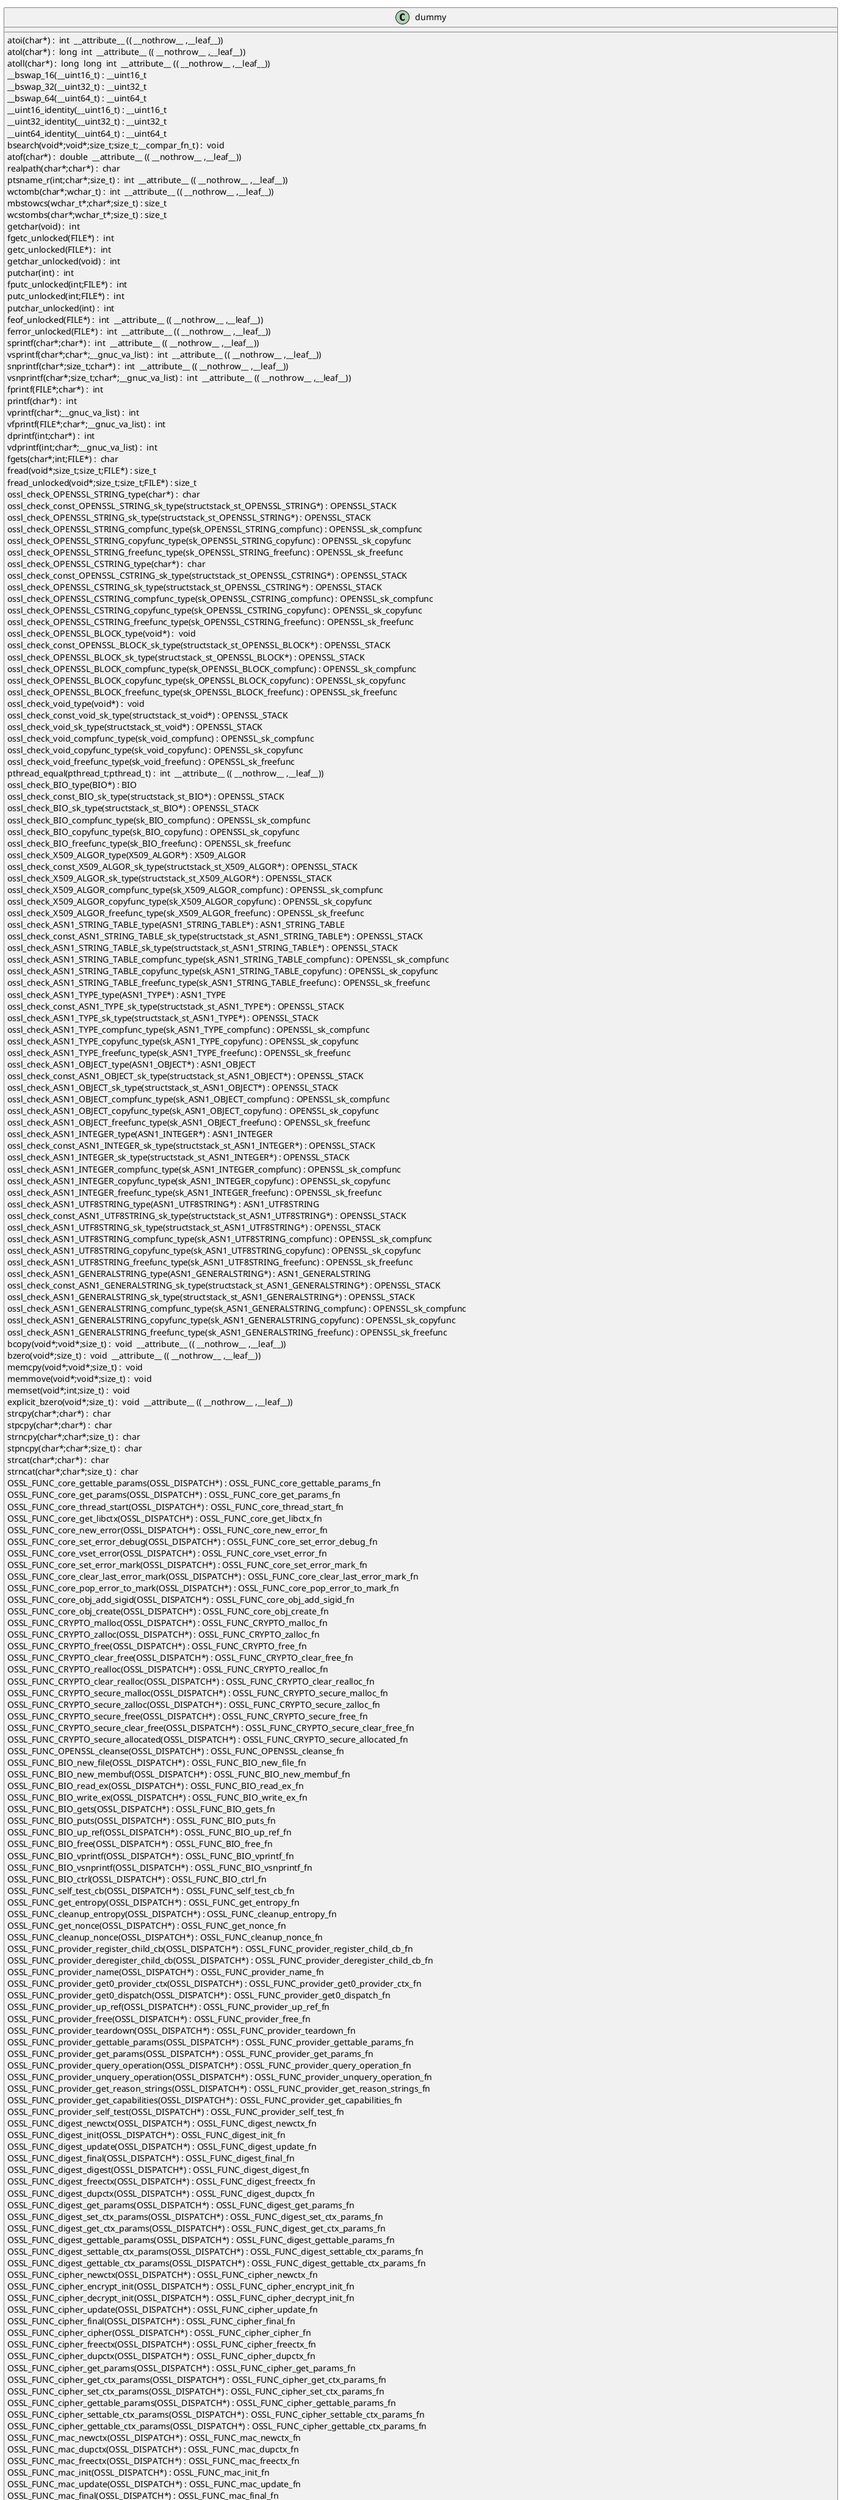 @startuml
!pragma layout smetana
class dummy {
atoi(char*) :  int  __attribute__ (( __nothrow__ ,__leaf__)) [[[./../../.././qc/crypto/rsa/rsa_lib.c.html#201]]]
atol(char*) :  long  int  __attribute__ (( __nothrow__ ,__leaf__)) [[[./../../.././qc/crypto/rsa/rsa_lib.c.html#206]]]
atoll(char*) :  long  long  int  __attribute__ (( __nothrow__ ,__leaf__)) [[[./../../.././qc/crypto/rsa/rsa_lib.c.html#213]]]
__bswap_16(__uint16_t) : __uint16_t [[[./../../.././qc/crypto/rsa/rsa_lib.c.html#513]]]
__bswap_32(__uint32_t) : __uint32_t [[[./../../.././qc/crypto/rsa/rsa_lib.c.html#528]]]
__bswap_64(__uint64_t) : __uint64_t [[[./../../.././qc/crypto/rsa/rsa_lib.c.html#538]]]
__uint16_identity(__uint16_t) : __uint16_t [[[./../../.././qc/crypto/rsa/rsa_lib.c.html#550]]]
__uint32_identity(__uint32_t) : __uint32_t [[[./../../.././qc/crypto/rsa/rsa_lib.c.html#556]]]
__uint64_identity(__uint64_t) : __uint64_t [[[./../../.././qc/crypto/rsa/rsa_lib.c.html#562]]]
bsearch(void*;void*;size_t;size_t;__compar_fn_t) :  void  [[[./../../.././qc/crypto/rsa/rsa_lib.c.html#1230]]]
atof(char*) :  double  __attribute__ (( __nothrow__ ,__leaf__)) [[[./../../.././qc/crypto/rsa/rsa_lib.c.html#1]]]
realpath(char*;char*) :  char  [[[./../../.././qc/crypto/rsa/rsa_lib.c.html#1]]]
ptsname_r(int;char*;size_t) :  int  __attribute__ (( __nothrow__ ,__leaf__)) [[[./../../.././qc/crypto/rsa/rsa_lib.c.html#1]]]
wctomb(char*;wchar_t) :  int  __attribute__ (( __nothrow__ ,__leaf__)) [[[./../../.././qc/crypto/rsa/rsa_lib.c.html#1]]]
mbstowcs(wchar_t*;char*;size_t) : size_t [[[./../../.././qc/crypto/rsa/rsa_lib.c.html#1]]]
wcstombs(char*;wchar_t*;size_t) : size_t [[[./../../.././qc/crypto/rsa/rsa_lib.c.html#1]]]
getchar(void) :  int  [[[./../../.././qc/crypto/rsa/rsa_lib.c.html#1]]]
fgetc_unlocked(FILE*) :  int  [[[./../../.././qc/crypto/rsa/rsa_lib.c.html#1]]]
getc_unlocked(FILE*) :  int  [[[./../../.././qc/crypto/rsa/rsa_lib.c.html#1]]]
getchar_unlocked(void) :  int  [[[./../../.././qc/crypto/rsa/rsa_lib.c.html#1]]]
putchar(int) :  int  [[[./../../.././qc/crypto/rsa/rsa_lib.c.html#1]]]
fputc_unlocked(int;FILE*) :  int  [[[./../../.././qc/crypto/rsa/rsa_lib.c.html#1]]]
putc_unlocked(int;FILE*) :  int  [[[./../../.././qc/crypto/rsa/rsa_lib.c.html#1]]]
putchar_unlocked(int) :  int  [[[./../../.././qc/crypto/rsa/rsa_lib.c.html#1]]]
feof_unlocked(FILE*) :  int  __attribute__ (( __nothrow__ ,__leaf__)) [[[./../../.././qc/crypto/rsa/rsa_lib.c.html#1]]]
ferror_unlocked(FILE*) :  int  __attribute__ (( __nothrow__ ,__leaf__)) [[[./../../.././qc/crypto/rsa/rsa_lib.c.html#1]]]
sprintf(char*;char*) :  int  __attribute__ (( __nothrow__ ,__leaf__)) [[[./../../.././qc/crypto/rsa/rsa_lib.c.html#1]]]
vsprintf(char*;char*;__gnuc_va_list) :  int  __attribute__ (( __nothrow__ ,__leaf__)) [[[./../../.././qc/crypto/rsa/rsa_lib.c.html#1]]]
snprintf(char*;size_t;char*) :  int  __attribute__ (( __nothrow__ ,__leaf__)) [[[./../../.././qc/crypto/rsa/rsa_lib.c.html#1]]]
vsnprintf(char*;size_t;char*;__gnuc_va_list) :  int  __attribute__ (( __nothrow__ ,__leaf__)) [[[./../../.././qc/crypto/rsa/rsa_lib.c.html#1]]]
fprintf(FILE*;char*) :  int  [[[./../../.././qc/crypto/rsa/rsa_lib.c.html#1]]]
printf(char*) :  int  [[[./../../.././qc/crypto/rsa/rsa_lib.c.html#1]]]
vprintf(char*;__gnuc_va_list) :  int  [[[./../../.././qc/crypto/rsa/rsa_lib.c.html#1]]]
vfprintf(FILE*;char*;__gnuc_va_list) :  int  [[[./../../.././qc/crypto/rsa/rsa_lib.c.html#1]]]
dprintf(int;char*) :  int  [[[./../../.././qc/crypto/rsa/rsa_lib.c.html#1]]]
vdprintf(int;char*;__gnuc_va_list) :  int  [[[./../../.././qc/crypto/rsa/rsa_lib.c.html#1]]]
fgets(char*;int;FILE*) :  char  [[[./../../.././qc/crypto/rsa/rsa_lib.c.html#1]]]
fread(void*;size_t;size_t;FILE*) : size_t [[[./../../.././qc/crypto/rsa/rsa_lib.c.html#1]]]
fread_unlocked(void*;size_t;size_t;FILE*) : size_t [[[./../../.././qc/crypto/rsa/rsa_lib.c.html#1]]]
ossl_check_OPENSSL_STRING_type(char*) :  char  [[[./../../.././qc/crypto/rsa/rsa_lib.c.html#1]]]
ossl_check_const_OPENSSL_STRING_sk_type(structstack_st_OPENSSL_STRING*) : OPENSSL_STACK [[[./../../.././qc/crypto/rsa/rsa_lib.c.html#1]]]
ossl_check_OPENSSL_STRING_sk_type(structstack_st_OPENSSL_STRING*) : OPENSSL_STACK [[[./../../.././qc/crypto/rsa/rsa_lib.c.html#1]]]
ossl_check_OPENSSL_STRING_compfunc_type(sk_OPENSSL_STRING_compfunc) : OPENSSL_sk_compfunc [[[./../../.././qc/crypto/rsa/rsa_lib.c.html#1]]]
ossl_check_OPENSSL_STRING_copyfunc_type(sk_OPENSSL_STRING_copyfunc) : OPENSSL_sk_copyfunc [[[./../../.././qc/crypto/rsa/rsa_lib.c.html#1]]]
ossl_check_OPENSSL_STRING_freefunc_type(sk_OPENSSL_STRING_freefunc) : OPENSSL_sk_freefunc [[[./../../.././qc/crypto/rsa/rsa_lib.c.html#1]]]
ossl_check_OPENSSL_CSTRING_type(char*) :  char  [[[./../../.././qc/crypto/rsa/rsa_lib.c.html#1]]]
ossl_check_const_OPENSSL_CSTRING_sk_type(structstack_st_OPENSSL_CSTRING*) : OPENSSL_STACK [[[./../../.././qc/crypto/rsa/rsa_lib.c.html#1]]]
ossl_check_OPENSSL_CSTRING_sk_type(structstack_st_OPENSSL_CSTRING*) : OPENSSL_STACK [[[./../../.././qc/crypto/rsa/rsa_lib.c.html#1]]]
ossl_check_OPENSSL_CSTRING_compfunc_type(sk_OPENSSL_CSTRING_compfunc) : OPENSSL_sk_compfunc [[[./../../.././qc/crypto/rsa/rsa_lib.c.html#1]]]
ossl_check_OPENSSL_CSTRING_copyfunc_type(sk_OPENSSL_CSTRING_copyfunc) : OPENSSL_sk_copyfunc [[[./../../.././qc/crypto/rsa/rsa_lib.c.html#1]]]
ossl_check_OPENSSL_CSTRING_freefunc_type(sk_OPENSSL_CSTRING_freefunc) : OPENSSL_sk_freefunc [[[./../../.././qc/crypto/rsa/rsa_lib.c.html#1]]]
ossl_check_OPENSSL_BLOCK_type(void*) :  void  [[[./../../.././qc/crypto/rsa/rsa_lib.c.html#1]]]
ossl_check_const_OPENSSL_BLOCK_sk_type(structstack_st_OPENSSL_BLOCK*) : OPENSSL_STACK [[[./../../.././qc/crypto/rsa/rsa_lib.c.html#1]]]
ossl_check_OPENSSL_BLOCK_sk_type(structstack_st_OPENSSL_BLOCK*) : OPENSSL_STACK [[[./../../.././qc/crypto/rsa/rsa_lib.c.html#1]]]
ossl_check_OPENSSL_BLOCK_compfunc_type(sk_OPENSSL_BLOCK_compfunc) : OPENSSL_sk_compfunc [[[./../../.././qc/crypto/rsa/rsa_lib.c.html#1]]]
ossl_check_OPENSSL_BLOCK_copyfunc_type(sk_OPENSSL_BLOCK_copyfunc) : OPENSSL_sk_copyfunc [[[./../../.././qc/crypto/rsa/rsa_lib.c.html#1]]]
ossl_check_OPENSSL_BLOCK_freefunc_type(sk_OPENSSL_BLOCK_freefunc) : OPENSSL_sk_freefunc [[[./../../.././qc/crypto/rsa/rsa_lib.c.html#1]]]
ossl_check_void_type(void*) :  void  [[[./../../.././qc/crypto/rsa/rsa_lib.c.html#1]]]
ossl_check_const_void_sk_type(structstack_st_void*) : OPENSSL_STACK [[[./../../.././qc/crypto/rsa/rsa_lib.c.html#1]]]
ossl_check_void_sk_type(structstack_st_void*) : OPENSSL_STACK [[[./../../.././qc/crypto/rsa/rsa_lib.c.html#1]]]
ossl_check_void_compfunc_type(sk_void_compfunc) : OPENSSL_sk_compfunc [[[./../../.././qc/crypto/rsa/rsa_lib.c.html#1]]]
ossl_check_void_copyfunc_type(sk_void_copyfunc) : OPENSSL_sk_copyfunc [[[./../../.././qc/crypto/rsa/rsa_lib.c.html#1]]]
ossl_check_void_freefunc_type(sk_void_freefunc) : OPENSSL_sk_freefunc [[[./../../.././qc/crypto/rsa/rsa_lib.c.html#1]]]
pthread_equal(pthread_t;pthread_t) :  int  __attribute__ (( __nothrow__ ,__leaf__)) [[[./../../.././qc/crypto/rsa/rsa_lib.c.html#1]]]
ossl_check_BIO_type(BIO*) : BIO [[[./../../.././qc/crypto/rsa/rsa_lib.c.html#1]]]
ossl_check_const_BIO_sk_type(structstack_st_BIO*) : OPENSSL_STACK [[[./../../.././qc/crypto/rsa/rsa_lib.c.html#1]]]
ossl_check_BIO_sk_type(structstack_st_BIO*) : OPENSSL_STACK [[[./../../.././qc/crypto/rsa/rsa_lib.c.html#1]]]
ossl_check_BIO_compfunc_type(sk_BIO_compfunc) : OPENSSL_sk_compfunc [[[./../../.././qc/crypto/rsa/rsa_lib.c.html#1]]]
ossl_check_BIO_copyfunc_type(sk_BIO_copyfunc) : OPENSSL_sk_copyfunc [[[./../../.././qc/crypto/rsa/rsa_lib.c.html#1]]]
ossl_check_BIO_freefunc_type(sk_BIO_freefunc) : OPENSSL_sk_freefunc [[[./../../.././qc/crypto/rsa/rsa_lib.c.html#1]]]
ossl_check_X509_ALGOR_type(X509_ALGOR*) : X509_ALGOR [[[./../../.././qc/crypto/rsa/rsa_lib.c.html#1]]]
ossl_check_const_X509_ALGOR_sk_type(structstack_st_X509_ALGOR*) : OPENSSL_STACK [[[./../../.././qc/crypto/rsa/rsa_lib.c.html#1]]]
ossl_check_X509_ALGOR_sk_type(structstack_st_X509_ALGOR*) : OPENSSL_STACK [[[./../../.././qc/crypto/rsa/rsa_lib.c.html#1]]]
ossl_check_X509_ALGOR_compfunc_type(sk_X509_ALGOR_compfunc) : OPENSSL_sk_compfunc [[[./../../.././qc/crypto/rsa/rsa_lib.c.html#1]]]
ossl_check_X509_ALGOR_copyfunc_type(sk_X509_ALGOR_copyfunc) : OPENSSL_sk_copyfunc [[[./../../.././qc/crypto/rsa/rsa_lib.c.html#1]]]
ossl_check_X509_ALGOR_freefunc_type(sk_X509_ALGOR_freefunc) : OPENSSL_sk_freefunc [[[./../../.././qc/crypto/rsa/rsa_lib.c.html#1]]]
ossl_check_ASN1_STRING_TABLE_type(ASN1_STRING_TABLE*) : ASN1_STRING_TABLE [[[./../../.././qc/crypto/rsa/rsa_lib.c.html#1]]]
ossl_check_const_ASN1_STRING_TABLE_sk_type(structstack_st_ASN1_STRING_TABLE*) : OPENSSL_STACK [[[./../../.././qc/crypto/rsa/rsa_lib.c.html#1]]]
ossl_check_ASN1_STRING_TABLE_sk_type(structstack_st_ASN1_STRING_TABLE*) : OPENSSL_STACK [[[./../../.././qc/crypto/rsa/rsa_lib.c.html#1]]]
ossl_check_ASN1_STRING_TABLE_compfunc_type(sk_ASN1_STRING_TABLE_compfunc) : OPENSSL_sk_compfunc [[[./../../.././qc/crypto/rsa/rsa_lib.c.html#1]]]
ossl_check_ASN1_STRING_TABLE_copyfunc_type(sk_ASN1_STRING_TABLE_copyfunc) : OPENSSL_sk_copyfunc [[[./../../.././qc/crypto/rsa/rsa_lib.c.html#1]]]
ossl_check_ASN1_STRING_TABLE_freefunc_type(sk_ASN1_STRING_TABLE_freefunc) : OPENSSL_sk_freefunc [[[./../../.././qc/crypto/rsa/rsa_lib.c.html#1]]]
ossl_check_ASN1_TYPE_type(ASN1_TYPE*) : ASN1_TYPE [[[./../../.././qc/crypto/rsa/rsa_lib.c.html#1]]]
ossl_check_const_ASN1_TYPE_sk_type(structstack_st_ASN1_TYPE*) : OPENSSL_STACK [[[./../../.././qc/crypto/rsa/rsa_lib.c.html#1]]]
ossl_check_ASN1_TYPE_sk_type(structstack_st_ASN1_TYPE*) : OPENSSL_STACK [[[./../../.././qc/crypto/rsa/rsa_lib.c.html#1]]]
ossl_check_ASN1_TYPE_compfunc_type(sk_ASN1_TYPE_compfunc) : OPENSSL_sk_compfunc [[[./../../.././qc/crypto/rsa/rsa_lib.c.html#1]]]
ossl_check_ASN1_TYPE_copyfunc_type(sk_ASN1_TYPE_copyfunc) : OPENSSL_sk_copyfunc [[[./../../.././qc/crypto/rsa/rsa_lib.c.html#1]]]
ossl_check_ASN1_TYPE_freefunc_type(sk_ASN1_TYPE_freefunc) : OPENSSL_sk_freefunc [[[./../../.././qc/crypto/rsa/rsa_lib.c.html#1]]]
ossl_check_ASN1_OBJECT_type(ASN1_OBJECT*) : ASN1_OBJECT [[[./../../.././qc/crypto/rsa/rsa_lib.c.html#1]]]
ossl_check_const_ASN1_OBJECT_sk_type(structstack_st_ASN1_OBJECT*) : OPENSSL_STACK [[[./../../.././qc/crypto/rsa/rsa_lib.c.html#1]]]
ossl_check_ASN1_OBJECT_sk_type(structstack_st_ASN1_OBJECT*) : OPENSSL_STACK [[[./../../.././qc/crypto/rsa/rsa_lib.c.html#1]]]
ossl_check_ASN1_OBJECT_compfunc_type(sk_ASN1_OBJECT_compfunc) : OPENSSL_sk_compfunc [[[./../../.././qc/crypto/rsa/rsa_lib.c.html#1]]]
ossl_check_ASN1_OBJECT_copyfunc_type(sk_ASN1_OBJECT_copyfunc) : OPENSSL_sk_copyfunc [[[./../../.././qc/crypto/rsa/rsa_lib.c.html#1]]]
ossl_check_ASN1_OBJECT_freefunc_type(sk_ASN1_OBJECT_freefunc) : OPENSSL_sk_freefunc [[[./../../.././qc/crypto/rsa/rsa_lib.c.html#1]]]
ossl_check_ASN1_INTEGER_type(ASN1_INTEGER*) : ASN1_INTEGER [[[./../../.././qc/crypto/rsa/rsa_lib.c.html#1]]]
ossl_check_const_ASN1_INTEGER_sk_type(structstack_st_ASN1_INTEGER*) : OPENSSL_STACK [[[./../../.././qc/crypto/rsa/rsa_lib.c.html#1]]]
ossl_check_ASN1_INTEGER_sk_type(structstack_st_ASN1_INTEGER*) : OPENSSL_STACK [[[./../../.././qc/crypto/rsa/rsa_lib.c.html#1]]]
ossl_check_ASN1_INTEGER_compfunc_type(sk_ASN1_INTEGER_compfunc) : OPENSSL_sk_compfunc [[[./../../.././qc/crypto/rsa/rsa_lib.c.html#1]]]
ossl_check_ASN1_INTEGER_copyfunc_type(sk_ASN1_INTEGER_copyfunc) : OPENSSL_sk_copyfunc [[[./../../.././qc/crypto/rsa/rsa_lib.c.html#1]]]
ossl_check_ASN1_INTEGER_freefunc_type(sk_ASN1_INTEGER_freefunc) : OPENSSL_sk_freefunc [[[./../../.././qc/crypto/rsa/rsa_lib.c.html#1]]]
ossl_check_ASN1_UTF8STRING_type(ASN1_UTF8STRING*) : ASN1_UTF8STRING [[[./../../.././qc/crypto/rsa/rsa_lib.c.html#1]]]
ossl_check_const_ASN1_UTF8STRING_sk_type(structstack_st_ASN1_UTF8STRING*) : OPENSSL_STACK [[[./../../.././qc/crypto/rsa/rsa_lib.c.html#1]]]
ossl_check_ASN1_UTF8STRING_sk_type(structstack_st_ASN1_UTF8STRING*) : OPENSSL_STACK [[[./../../.././qc/crypto/rsa/rsa_lib.c.html#1]]]
ossl_check_ASN1_UTF8STRING_compfunc_type(sk_ASN1_UTF8STRING_compfunc) : OPENSSL_sk_compfunc [[[./../../.././qc/crypto/rsa/rsa_lib.c.html#1]]]
ossl_check_ASN1_UTF8STRING_copyfunc_type(sk_ASN1_UTF8STRING_copyfunc) : OPENSSL_sk_copyfunc [[[./../../.././qc/crypto/rsa/rsa_lib.c.html#1]]]
ossl_check_ASN1_UTF8STRING_freefunc_type(sk_ASN1_UTF8STRING_freefunc) : OPENSSL_sk_freefunc [[[./../../.././qc/crypto/rsa/rsa_lib.c.html#1]]]
ossl_check_ASN1_GENERALSTRING_type(ASN1_GENERALSTRING*) : ASN1_GENERALSTRING [[[./../../.././qc/crypto/rsa/rsa_lib.c.html#1]]]
ossl_check_const_ASN1_GENERALSTRING_sk_type(structstack_st_ASN1_GENERALSTRING*) : OPENSSL_STACK [[[./../../.././qc/crypto/rsa/rsa_lib.c.html#1]]]
ossl_check_ASN1_GENERALSTRING_sk_type(structstack_st_ASN1_GENERALSTRING*) : OPENSSL_STACK [[[./../../.././qc/crypto/rsa/rsa_lib.c.html#1]]]
ossl_check_ASN1_GENERALSTRING_compfunc_type(sk_ASN1_GENERALSTRING_compfunc) : OPENSSL_sk_compfunc [[[./../../.././qc/crypto/rsa/rsa_lib.c.html#1]]]
ossl_check_ASN1_GENERALSTRING_copyfunc_type(sk_ASN1_GENERALSTRING_copyfunc) : OPENSSL_sk_copyfunc [[[./../../.././qc/crypto/rsa/rsa_lib.c.html#1]]]
ossl_check_ASN1_GENERALSTRING_freefunc_type(sk_ASN1_GENERALSTRING_freefunc) : OPENSSL_sk_freefunc [[[./../../.././qc/crypto/rsa/rsa_lib.c.html#1]]]
bcopy(void*;void*;size_t) :  void  __attribute__ (( __nothrow__ ,__leaf__)) [[[./../../.././qc/crypto/rsa/rsa_lib.c.html#1]]]
bzero(void*;size_t) :  void  __attribute__ (( __nothrow__ ,__leaf__)) [[[./../../.././qc/crypto/rsa/rsa_lib.c.html#1]]]
memcpy(void*;void*;size_t) :  void  [[[./../../.././qc/crypto/rsa/rsa_lib.c.html#1]]]
memmove(void*;void*;size_t) :  void  [[[./../../.././qc/crypto/rsa/rsa_lib.c.html#1]]]
memset(void*;int;size_t) :  void  [[[./../../.././qc/crypto/rsa/rsa_lib.c.html#1]]]
explicit_bzero(void*;size_t) :  void  __attribute__ (( __nothrow__ ,__leaf__)) [[[./../../.././qc/crypto/rsa/rsa_lib.c.html#1]]]
strcpy(char*;char*) :  char  [[[./../../.././qc/crypto/rsa/rsa_lib.c.html#1]]]
stpcpy(char*;char*) :  char  [[[./../../.././qc/crypto/rsa/rsa_lib.c.html#1]]]
strncpy(char*;char*;size_t) :  char  [[[./../../.././qc/crypto/rsa/rsa_lib.c.html#1]]]
stpncpy(char*;char*;size_t) :  char  [[[./../../.././qc/crypto/rsa/rsa_lib.c.html#1]]]
strcat(char*;char*) :  char  [[[./../../.././qc/crypto/rsa/rsa_lib.c.html#1]]]
strncat(char*;char*;size_t) :  char  [[[./../../.././qc/crypto/rsa/rsa_lib.c.html#1]]]
OSSL_FUNC_core_gettable_params(OSSL_DISPATCH*) : OSSL_FUNC_core_gettable_params_fn [[[./../../.././qc/crypto/rsa/rsa_lib.c.html#1]]]
OSSL_FUNC_core_get_params(OSSL_DISPATCH*) : OSSL_FUNC_core_get_params_fn [[[./../../.././qc/crypto/rsa/rsa_lib.c.html#1]]]
OSSL_FUNC_core_thread_start(OSSL_DISPATCH*) : OSSL_FUNC_core_thread_start_fn [[[./../../.././qc/crypto/rsa/rsa_lib.c.html#1]]]
OSSL_FUNC_core_get_libctx(OSSL_DISPATCH*) : OSSL_FUNC_core_get_libctx_fn [[[./../../.././qc/crypto/rsa/rsa_lib.c.html#1]]]
OSSL_FUNC_core_new_error(OSSL_DISPATCH*) : OSSL_FUNC_core_new_error_fn [[[./../../.././qc/crypto/rsa/rsa_lib.c.html#1]]]
OSSL_FUNC_core_set_error_debug(OSSL_DISPATCH*) : OSSL_FUNC_core_set_error_debug_fn [[[./../../.././qc/crypto/rsa/rsa_lib.c.html#1]]]
OSSL_FUNC_core_vset_error(OSSL_DISPATCH*) : OSSL_FUNC_core_vset_error_fn [[[./../../.././qc/crypto/rsa/rsa_lib.c.html#1]]]
OSSL_FUNC_core_set_error_mark(OSSL_DISPATCH*) : OSSL_FUNC_core_set_error_mark_fn [[[./../../.././qc/crypto/rsa/rsa_lib.c.html#1]]]
OSSL_FUNC_core_clear_last_error_mark(OSSL_DISPATCH*) : OSSL_FUNC_core_clear_last_error_mark_fn [[[./../../.././qc/crypto/rsa/rsa_lib.c.html#1]]]
OSSL_FUNC_core_pop_error_to_mark(OSSL_DISPATCH*) : OSSL_FUNC_core_pop_error_to_mark_fn [[[./../../.././qc/crypto/rsa/rsa_lib.c.html#1]]]
OSSL_FUNC_core_obj_add_sigid(OSSL_DISPATCH*) : OSSL_FUNC_core_obj_add_sigid_fn [[[./../../.././qc/crypto/rsa/rsa_lib.c.html#1]]]
OSSL_FUNC_core_obj_create(OSSL_DISPATCH*) : OSSL_FUNC_core_obj_create_fn [[[./../../.././qc/crypto/rsa/rsa_lib.c.html#1]]]
OSSL_FUNC_CRYPTO_malloc(OSSL_DISPATCH*) : OSSL_FUNC_CRYPTO_malloc_fn [[[./../../.././qc/crypto/rsa/rsa_lib.c.html#1]]]
OSSL_FUNC_CRYPTO_zalloc(OSSL_DISPATCH*) : OSSL_FUNC_CRYPTO_zalloc_fn [[[./../../.././qc/crypto/rsa/rsa_lib.c.html#1]]]
OSSL_FUNC_CRYPTO_free(OSSL_DISPATCH*) : OSSL_FUNC_CRYPTO_free_fn [[[./../../.././qc/crypto/rsa/rsa_lib.c.html#1]]]
OSSL_FUNC_CRYPTO_clear_free(OSSL_DISPATCH*) : OSSL_FUNC_CRYPTO_clear_free_fn [[[./../../.././qc/crypto/rsa/rsa_lib.c.html#1]]]
OSSL_FUNC_CRYPTO_realloc(OSSL_DISPATCH*) : OSSL_FUNC_CRYPTO_realloc_fn [[[./../../.././qc/crypto/rsa/rsa_lib.c.html#1]]]
OSSL_FUNC_CRYPTO_clear_realloc(OSSL_DISPATCH*) : OSSL_FUNC_CRYPTO_clear_realloc_fn [[[./../../.././qc/crypto/rsa/rsa_lib.c.html#1]]]
OSSL_FUNC_CRYPTO_secure_malloc(OSSL_DISPATCH*) : OSSL_FUNC_CRYPTO_secure_malloc_fn [[[./../../.././qc/crypto/rsa/rsa_lib.c.html#1]]]
OSSL_FUNC_CRYPTO_secure_zalloc(OSSL_DISPATCH*) : OSSL_FUNC_CRYPTO_secure_zalloc_fn [[[./../../.././qc/crypto/rsa/rsa_lib.c.html#1]]]
OSSL_FUNC_CRYPTO_secure_free(OSSL_DISPATCH*) : OSSL_FUNC_CRYPTO_secure_free_fn [[[./../../.././qc/crypto/rsa/rsa_lib.c.html#1]]]
OSSL_FUNC_CRYPTO_secure_clear_free(OSSL_DISPATCH*) : OSSL_FUNC_CRYPTO_secure_clear_free_fn [[[./../../.././qc/crypto/rsa/rsa_lib.c.html#1]]]
OSSL_FUNC_CRYPTO_secure_allocated(OSSL_DISPATCH*) : OSSL_FUNC_CRYPTO_secure_allocated_fn [[[./../../.././qc/crypto/rsa/rsa_lib.c.html#1]]]
OSSL_FUNC_OPENSSL_cleanse(OSSL_DISPATCH*) : OSSL_FUNC_OPENSSL_cleanse_fn [[[./../../.././qc/crypto/rsa/rsa_lib.c.html#1]]]
OSSL_FUNC_BIO_new_file(OSSL_DISPATCH*) : OSSL_FUNC_BIO_new_file_fn [[[./../../.././qc/crypto/rsa/rsa_lib.c.html#1]]]
OSSL_FUNC_BIO_new_membuf(OSSL_DISPATCH*) : OSSL_FUNC_BIO_new_membuf_fn [[[./../../.././qc/crypto/rsa/rsa_lib.c.html#1]]]
OSSL_FUNC_BIO_read_ex(OSSL_DISPATCH*) : OSSL_FUNC_BIO_read_ex_fn [[[./../../.././qc/crypto/rsa/rsa_lib.c.html#1]]]
OSSL_FUNC_BIO_write_ex(OSSL_DISPATCH*) : OSSL_FUNC_BIO_write_ex_fn [[[./../../.././qc/crypto/rsa/rsa_lib.c.html#1]]]
OSSL_FUNC_BIO_gets(OSSL_DISPATCH*) : OSSL_FUNC_BIO_gets_fn [[[./../../.././qc/crypto/rsa/rsa_lib.c.html#1]]]
OSSL_FUNC_BIO_puts(OSSL_DISPATCH*) : OSSL_FUNC_BIO_puts_fn [[[./../../.././qc/crypto/rsa/rsa_lib.c.html#1]]]
OSSL_FUNC_BIO_up_ref(OSSL_DISPATCH*) : OSSL_FUNC_BIO_up_ref_fn [[[./../../.././qc/crypto/rsa/rsa_lib.c.html#1]]]
OSSL_FUNC_BIO_free(OSSL_DISPATCH*) : OSSL_FUNC_BIO_free_fn [[[./../../.././qc/crypto/rsa/rsa_lib.c.html#1]]]
OSSL_FUNC_BIO_vprintf(OSSL_DISPATCH*) : OSSL_FUNC_BIO_vprintf_fn [[[./../../.././qc/crypto/rsa/rsa_lib.c.html#1]]]
OSSL_FUNC_BIO_vsnprintf(OSSL_DISPATCH*) : OSSL_FUNC_BIO_vsnprintf_fn [[[./../../.././qc/crypto/rsa/rsa_lib.c.html#1]]]
OSSL_FUNC_BIO_ctrl(OSSL_DISPATCH*) : OSSL_FUNC_BIO_ctrl_fn [[[./../../.././qc/crypto/rsa/rsa_lib.c.html#1]]]
OSSL_FUNC_self_test_cb(OSSL_DISPATCH*) : OSSL_FUNC_self_test_cb_fn [[[./../../.././qc/crypto/rsa/rsa_lib.c.html#1]]]
OSSL_FUNC_get_entropy(OSSL_DISPATCH*) : OSSL_FUNC_get_entropy_fn [[[./../../.././qc/crypto/rsa/rsa_lib.c.html#1]]]
OSSL_FUNC_cleanup_entropy(OSSL_DISPATCH*) : OSSL_FUNC_cleanup_entropy_fn [[[./../../.././qc/crypto/rsa/rsa_lib.c.html#1]]]
OSSL_FUNC_get_nonce(OSSL_DISPATCH*) : OSSL_FUNC_get_nonce_fn [[[./../../.././qc/crypto/rsa/rsa_lib.c.html#1]]]
OSSL_FUNC_cleanup_nonce(OSSL_DISPATCH*) : OSSL_FUNC_cleanup_nonce_fn [[[./../../.././qc/crypto/rsa/rsa_lib.c.html#1]]]
OSSL_FUNC_provider_register_child_cb(OSSL_DISPATCH*) : OSSL_FUNC_provider_register_child_cb_fn [[[./../../.././qc/crypto/rsa/rsa_lib.c.html#1]]]
OSSL_FUNC_provider_deregister_child_cb(OSSL_DISPATCH*) : OSSL_FUNC_provider_deregister_child_cb_fn [[[./../../.././qc/crypto/rsa/rsa_lib.c.html#1]]]
OSSL_FUNC_provider_name(OSSL_DISPATCH*) : OSSL_FUNC_provider_name_fn [[[./../../.././qc/crypto/rsa/rsa_lib.c.html#1]]]
OSSL_FUNC_provider_get0_provider_ctx(OSSL_DISPATCH*) : OSSL_FUNC_provider_get0_provider_ctx_fn [[[./../../.././qc/crypto/rsa/rsa_lib.c.html#1]]]
OSSL_FUNC_provider_get0_dispatch(OSSL_DISPATCH*) : OSSL_FUNC_provider_get0_dispatch_fn [[[./../../.././qc/crypto/rsa/rsa_lib.c.html#1]]]
OSSL_FUNC_provider_up_ref(OSSL_DISPATCH*) : OSSL_FUNC_provider_up_ref_fn [[[./../../.././qc/crypto/rsa/rsa_lib.c.html#1]]]
OSSL_FUNC_provider_free(OSSL_DISPATCH*) : OSSL_FUNC_provider_free_fn [[[./../../.././qc/crypto/rsa/rsa_lib.c.html#1]]]
OSSL_FUNC_provider_teardown(OSSL_DISPATCH*) : OSSL_FUNC_provider_teardown_fn [[[./../../.././qc/crypto/rsa/rsa_lib.c.html#1]]]
OSSL_FUNC_provider_gettable_params(OSSL_DISPATCH*) : OSSL_FUNC_provider_gettable_params_fn [[[./../../.././qc/crypto/rsa/rsa_lib.c.html#1]]]
OSSL_FUNC_provider_get_params(OSSL_DISPATCH*) : OSSL_FUNC_provider_get_params_fn [[[./../../.././qc/crypto/rsa/rsa_lib.c.html#1]]]
OSSL_FUNC_provider_query_operation(OSSL_DISPATCH*) : OSSL_FUNC_provider_query_operation_fn [[[./../../.././qc/crypto/rsa/rsa_lib.c.html#1]]]
OSSL_FUNC_provider_unquery_operation(OSSL_DISPATCH*) : OSSL_FUNC_provider_unquery_operation_fn [[[./../../.././qc/crypto/rsa/rsa_lib.c.html#1]]]
OSSL_FUNC_provider_get_reason_strings(OSSL_DISPATCH*) : OSSL_FUNC_provider_get_reason_strings_fn [[[./../../.././qc/crypto/rsa/rsa_lib.c.html#1]]]
OSSL_FUNC_provider_get_capabilities(OSSL_DISPATCH*) : OSSL_FUNC_provider_get_capabilities_fn [[[./../../.././qc/crypto/rsa/rsa_lib.c.html#1]]]
OSSL_FUNC_provider_self_test(OSSL_DISPATCH*) : OSSL_FUNC_provider_self_test_fn [[[./../../.././qc/crypto/rsa/rsa_lib.c.html#1]]]
OSSL_FUNC_digest_newctx(OSSL_DISPATCH*) : OSSL_FUNC_digest_newctx_fn [[[./../../.././qc/crypto/rsa/rsa_lib.c.html#1]]]
OSSL_FUNC_digest_init(OSSL_DISPATCH*) : OSSL_FUNC_digest_init_fn [[[./../../.././qc/crypto/rsa/rsa_lib.c.html#1]]]
OSSL_FUNC_digest_update(OSSL_DISPATCH*) : OSSL_FUNC_digest_update_fn [[[./../../.././qc/crypto/rsa/rsa_lib.c.html#1]]]
OSSL_FUNC_digest_final(OSSL_DISPATCH*) : OSSL_FUNC_digest_final_fn [[[./../../.././qc/crypto/rsa/rsa_lib.c.html#1]]]
OSSL_FUNC_digest_digest(OSSL_DISPATCH*) : OSSL_FUNC_digest_digest_fn [[[./../../.././qc/crypto/rsa/rsa_lib.c.html#1]]]
OSSL_FUNC_digest_freectx(OSSL_DISPATCH*) : OSSL_FUNC_digest_freectx_fn [[[./../../.././qc/crypto/rsa/rsa_lib.c.html#1]]]
OSSL_FUNC_digest_dupctx(OSSL_DISPATCH*) : OSSL_FUNC_digest_dupctx_fn [[[./../../.././qc/crypto/rsa/rsa_lib.c.html#1]]]
OSSL_FUNC_digest_get_params(OSSL_DISPATCH*) : OSSL_FUNC_digest_get_params_fn [[[./../../.././qc/crypto/rsa/rsa_lib.c.html#1]]]
OSSL_FUNC_digest_set_ctx_params(OSSL_DISPATCH*) : OSSL_FUNC_digest_set_ctx_params_fn [[[./../../.././qc/crypto/rsa/rsa_lib.c.html#1]]]
OSSL_FUNC_digest_get_ctx_params(OSSL_DISPATCH*) : OSSL_FUNC_digest_get_ctx_params_fn [[[./../../.././qc/crypto/rsa/rsa_lib.c.html#1]]]
OSSL_FUNC_digest_gettable_params(OSSL_DISPATCH*) : OSSL_FUNC_digest_gettable_params_fn [[[./../../.././qc/crypto/rsa/rsa_lib.c.html#1]]]
OSSL_FUNC_digest_settable_ctx_params(OSSL_DISPATCH*) : OSSL_FUNC_digest_settable_ctx_params_fn [[[./../../.././qc/crypto/rsa/rsa_lib.c.html#1]]]
OSSL_FUNC_digest_gettable_ctx_params(OSSL_DISPATCH*) : OSSL_FUNC_digest_gettable_ctx_params_fn [[[./../../.././qc/crypto/rsa/rsa_lib.c.html#1]]]
OSSL_FUNC_cipher_newctx(OSSL_DISPATCH*) : OSSL_FUNC_cipher_newctx_fn [[[./../../.././qc/crypto/rsa/rsa_lib.c.html#1]]]
OSSL_FUNC_cipher_encrypt_init(OSSL_DISPATCH*) : OSSL_FUNC_cipher_encrypt_init_fn [[[./../../.././qc/crypto/rsa/rsa_lib.c.html#1]]]
OSSL_FUNC_cipher_decrypt_init(OSSL_DISPATCH*) : OSSL_FUNC_cipher_decrypt_init_fn [[[./../../.././qc/crypto/rsa/rsa_lib.c.html#1]]]
OSSL_FUNC_cipher_update(OSSL_DISPATCH*) : OSSL_FUNC_cipher_update_fn [[[./../../.././qc/crypto/rsa/rsa_lib.c.html#1]]]
OSSL_FUNC_cipher_final(OSSL_DISPATCH*) : OSSL_FUNC_cipher_final_fn [[[./../../.././qc/crypto/rsa/rsa_lib.c.html#1]]]
OSSL_FUNC_cipher_cipher(OSSL_DISPATCH*) : OSSL_FUNC_cipher_cipher_fn [[[./../../.././qc/crypto/rsa/rsa_lib.c.html#1]]]
OSSL_FUNC_cipher_freectx(OSSL_DISPATCH*) : OSSL_FUNC_cipher_freectx_fn [[[./../../.././qc/crypto/rsa/rsa_lib.c.html#1]]]
OSSL_FUNC_cipher_dupctx(OSSL_DISPATCH*) : OSSL_FUNC_cipher_dupctx_fn [[[./../../.././qc/crypto/rsa/rsa_lib.c.html#1]]]
OSSL_FUNC_cipher_get_params(OSSL_DISPATCH*) : OSSL_FUNC_cipher_get_params_fn [[[./../../.././qc/crypto/rsa/rsa_lib.c.html#1]]]
OSSL_FUNC_cipher_get_ctx_params(OSSL_DISPATCH*) : OSSL_FUNC_cipher_get_ctx_params_fn [[[./../../.././qc/crypto/rsa/rsa_lib.c.html#1]]]
OSSL_FUNC_cipher_set_ctx_params(OSSL_DISPATCH*) : OSSL_FUNC_cipher_set_ctx_params_fn [[[./../../.././qc/crypto/rsa/rsa_lib.c.html#1]]]
OSSL_FUNC_cipher_gettable_params(OSSL_DISPATCH*) : OSSL_FUNC_cipher_gettable_params_fn [[[./../../.././qc/crypto/rsa/rsa_lib.c.html#1]]]
OSSL_FUNC_cipher_settable_ctx_params(OSSL_DISPATCH*) : OSSL_FUNC_cipher_settable_ctx_params_fn [[[./../../.././qc/crypto/rsa/rsa_lib.c.html#1]]]
OSSL_FUNC_cipher_gettable_ctx_params(OSSL_DISPATCH*) : OSSL_FUNC_cipher_gettable_ctx_params_fn [[[./../../.././qc/crypto/rsa/rsa_lib.c.html#1]]]
OSSL_FUNC_mac_newctx(OSSL_DISPATCH*) : OSSL_FUNC_mac_newctx_fn [[[./../../.././qc/crypto/rsa/rsa_lib.c.html#1]]]
OSSL_FUNC_mac_dupctx(OSSL_DISPATCH*) : OSSL_FUNC_mac_dupctx_fn [[[./../../.././qc/crypto/rsa/rsa_lib.c.html#1]]]
OSSL_FUNC_mac_freectx(OSSL_DISPATCH*) : OSSL_FUNC_mac_freectx_fn [[[./../../.././qc/crypto/rsa/rsa_lib.c.html#1]]]
OSSL_FUNC_mac_init(OSSL_DISPATCH*) : OSSL_FUNC_mac_init_fn [[[./../../.././qc/crypto/rsa/rsa_lib.c.html#1]]]
OSSL_FUNC_mac_update(OSSL_DISPATCH*) : OSSL_FUNC_mac_update_fn [[[./../../.././qc/crypto/rsa/rsa_lib.c.html#1]]]
OSSL_FUNC_mac_final(OSSL_DISPATCH*) : OSSL_FUNC_mac_final_fn [[[./../../.././qc/crypto/rsa/rsa_lib.c.html#1]]]
OSSL_FUNC_mac_gettable_params(OSSL_DISPATCH*) : OSSL_FUNC_mac_gettable_params_fn [[[./../../.././qc/crypto/rsa/rsa_lib.c.html#1]]]
OSSL_FUNC_mac_gettable_ctx_params(OSSL_DISPATCH*) : OSSL_FUNC_mac_gettable_ctx_params_fn [[[./../../.././qc/crypto/rsa/rsa_lib.c.html#1]]]
OSSL_FUNC_mac_settable_ctx_params(OSSL_DISPATCH*) : OSSL_FUNC_mac_settable_ctx_params_fn [[[./../../.././qc/crypto/rsa/rsa_lib.c.html#1]]]
OSSL_FUNC_mac_get_params(OSSL_DISPATCH*) : OSSL_FUNC_mac_get_params_fn [[[./../../.././qc/crypto/rsa/rsa_lib.c.html#1]]]
OSSL_FUNC_mac_get_ctx_params(OSSL_DISPATCH*) : OSSL_FUNC_mac_get_ctx_params_fn [[[./../../.././qc/crypto/rsa/rsa_lib.c.html#1]]]
OSSL_FUNC_mac_set_ctx_params(OSSL_DISPATCH*) : OSSL_FUNC_mac_set_ctx_params_fn [[[./../../.././qc/crypto/rsa/rsa_lib.c.html#1]]]
OSSL_FUNC_kdf_newctx(OSSL_DISPATCH*) : OSSL_FUNC_kdf_newctx_fn [[[./../../.././qc/crypto/rsa/rsa_lib.c.html#1]]]
OSSL_FUNC_kdf_dupctx(OSSL_DISPATCH*) : OSSL_FUNC_kdf_dupctx_fn [[[./../../.././qc/crypto/rsa/rsa_lib.c.html#1]]]
OSSL_FUNC_kdf_freectx(OSSL_DISPATCH*) : OSSL_FUNC_kdf_freectx_fn [[[./../../.././qc/crypto/rsa/rsa_lib.c.html#1]]]
OSSL_FUNC_kdf_reset(OSSL_DISPATCH*) : OSSL_FUNC_kdf_reset_fn [[[./../../.././qc/crypto/rsa/rsa_lib.c.html#1]]]
OSSL_FUNC_kdf_derive(OSSL_DISPATCH*) : OSSL_FUNC_kdf_derive_fn [[[./../../.././qc/crypto/rsa/rsa_lib.c.html#1]]]
OSSL_FUNC_kdf_gettable_params(OSSL_DISPATCH*) : OSSL_FUNC_kdf_gettable_params_fn [[[./../../.././qc/crypto/rsa/rsa_lib.c.html#1]]]
OSSL_FUNC_kdf_gettable_ctx_params(OSSL_DISPATCH*) : OSSL_FUNC_kdf_gettable_ctx_params_fn [[[./../../.././qc/crypto/rsa/rsa_lib.c.html#1]]]
OSSL_FUNC_kdf_settable_ctx_params(OSSL_DISPATCH*) : OSSL_FUNC_kdf_settable_ctx_params_fn [[[./../../.././qc/crypto/rsa/rsa_lib.c.html#1]]]
OSSL_FUNC_kdf_get_params(OSSL_DISPATCH*) : OSSL_FUNC_kdf_get_params_fn [[[./../../.././qc/crypto/rsa/rsa_lib.c.html#1]]]
OSSL_FUNC_kdf_get_ctx_params(OSSL_DISPATCH*) : OSSL_FUNC_kdf_get_ctx_params_fn [[[./../../.././qc/crypto/rsa/rsa_lib.c.html#1]]]
OSSL_FUNC_kdf_set_ctx_params(OSSL_DISPATCH*) : OSSL_FUNC_kdf_set_ctx_params_fn [[[./../../.././qc/crypto/rsa/rsa_lib.c.html#1]]]
OSSL_FUNC_rand_newctx(OSSL_DISPATCH*) : OSSL_FUNC_rand_newctx_fn [[[./../../.././qc/crypto/rsa/rsa_lib.c.html#1]]]
OSSL_FUNC_rand_freectx(OSSL_DISPATCH*) : OSSL_FUNC_rand_freectx_fn [[[./../../.././qc/crypto/rsa/rsa_lib.c.html#1]]]
OSSL_FUNC_rand_instantiate(OSSL_DISPATCH*) : OSSL_FUNC_rand_instantiate_fn [[[./../../.././qc/crypto/rsa/rsa_lib.c.html#1]]]
OSSL_FUNC_rand_uninstantiate(OSSL_DISPATCH*) : OSSL_FUNC_rand_uninstantiate_fn [[[./../../.././qc/crypto/rsa/rsa_lib.c.html#1]]]
OSSL_FUNC_rand_generate(OSSL_DISPATCH*) : OSSL_FUNC_rand_generate_fn [[[./../../.././qc/crypto/rsa/rsa_lib.c.html#1]]]
OSSL_FUNC_rand_reseed(OSSL_DISPATCH*) : OSSL_FUNC_rand_reseed_fn [[[./../../.././qc/crypto/rsa/rsa_lib.c.html#1]]]
OSSL_FUNC_rand_nonce(OSSL_DISPATCH*) : OSSL_FUNC_rand_nonce_fn [[[./../../.././qc/crypto/rsa/rsa_lib.c.html#1]]]
OSSL_FUNC_rand_enable_locking(OSSL_DISPATCH*) : OSSL_FUNC_rand_enable_locking_fn [[[./../../.././qc/crypto/rsa/rsa_lib.c.html#1]]]
OSSL_FUNC_rand_lock(OSSL_DISPATCH*) : OSSL_FUNC_rand_lock_fn [[[./../../.././qc/crypto/rsa/rsa_lib.c.html#1]]]
OSSL_FUNC_rand_unlock(OSSL_DISPATCH*) : OSSL_FUNC_rand_unlock_fn [[[./../../.././qc/crypto/rsa/rsa_lib.c.html#1]]]
OSSL_FUNC_rand_gettable_params(OSSL_DISPATCH*) : OSSL_FUNC_rand_gettable_params_fn [[[./../../.././qc/crypto/rsa/rsa_lib.c.html#1]]]
OSSL_FUNC_rand_gettable_ctx_params(OSSL_DISPATCH*) : OSSL_FUNC_rand_gettable_ctx_params_fn [[[./../../.././qc/crypto/rsa/rsa_lib.c.html#1]]]
OSSL_FUNC_rand_settable_ctx_params(OSSL_DISPATCH*) : OSSL_FUNC_rand_settable_ctx_params_fn [[[./../../.././qc/crypto/rsa/rsa_lib.c.html#1]]]
OSSL_FUNC_rand_get_params(OSSL_DISPATCH*) : OSSL_FUNC_rand_get_params_fn [[[./../../.././qc/crypto/rsa/rsa_lib.c.html#1]]]
OSSL_FUNC_rand_get_ctx_params(OSSL_DISPATCH*) : OSSL_FUNC_rand_get_ctx_params_fn [[[./../../.././qc/crypto/rsa/rsa_lib.c.html#1]]]
OSSL_FUNC_rand_set_ctx_params(OSSL_DISPATCH*) : OSSL_FUNC_rand_set_ctx_params_fn [[[./../../.././qc/crypto/rsa/rsa_lib.c.html#1]]]
OSSL_FUNC_rand_set_callbacks(OSSL_DISPATCH*) : OSSL_FUNC_rand_set_callbacks_fn [[[./../../.././qc/crypto/rsa/rsa_lib.c.html#1]]]
OSSL_FUNC_rand_verify_zeroization(OSSL_DISPATCH*) : OSSL_FUNC_rand_verify_zeroization_fn [[[./../../.././qc/crypto/rsa/rsa_lib.c.html#1]]]
OSSL_FUNC_rand_get_seed(OSSL_DISPATCH*) : OSSL_FUNC_rand_get_seed_fn [[[./../../.././qc/crypto/rsa/rsa_lib.c.html#1]]]
OSSL_FUNC_rand_clear_seed(OSSL_DISPATCH*) : OSSL_FUNC_rand_clear_seed_fn [[[./../../.././qc/crypto/rsa/rsa_lib.c.html#1]]]
OSSL_FUNC_keymgmt_new(OSSL_DISPATCH*) : OSSL_FUNC_keymgmt_new_fn [[[./../../.././qc/crypto/rsa/rsa_lib.c.html#1]]]
OSSL_FUNC_keymgmt_gen_init(OSSL_DISPATCH*) : OSSL_FUNC_keymgmt_gen_init_fn [[[./../../.././qc/crypto/rsa/rsa_lib.c.html#1]]]
OSSL_FUNC_keymgmt_gen_set_template(OSSL_DISPATCH*) : OSSL_FUNC_keymgmt_gen_set_template_fn [[[./../../.././qc/crypto/rsa/rsa_lib.c.html#1]]]
OSSL_FUNC_keymgmt_gen_set_params(OSSL_DISPATCH*) : OSSL_FUNC_keymgmt_gen_set_params_fn [[[./../../.././qc/crypto/rsa/rsa_lib.c.html#1]]]
OSSL_FUNC_keymgmt_gen_settable_params(OSSL_DISPATCH*) : OSSL_FUNC_keymgmt_gen_settable_params_fn [[[./../../.././qc/crypto/rsa/rsa_lib.c.html#1]]]
OSSL_FUNC_keymgmt_gen(OSSL_DISPATCH*) : OSSL_FUNC_keymgmt_gen_fn [[[./../../.././qc/crypto/rsa/rsa_lib.c.html#1]]]
OSSL_FUNC_keymgmt_gen_cleanup(OSSL_DISPATCH*) : OSSL_FUNC_keymgmt_gen_cleanup_fn [[[./../../.././qc/crypto/rsa/rsa_lib.c.html#1]]]
OSSL_FUNC_keymgmt_load(OSSL_DISPATCH*) : OSSL_FUNC_keymgmt_load_fn [[[./../../.././qc/crypto/rsa/rsa_lib.c.html#1]]]
OSSL_FUNC_keymgmt_free(OSSL_DISPATCH*) : OSSL_FUNC_keymgmt_free_fn [[[./../../.././qc/crypto/rsa/rsa_lib.c.html#1]]]
OSSL_FUNC_keymgmt_get_params(OSSL_DISPATCH*) : OSSL_FUNC_keymgmt_get_params_fn [[[./../../.././qc/crypto/rsa/rsa_lib.c.html#1]]]
OSSL_FUNC_keymgmt_gettable_params(OSSL_DISPATCH*) : OSSL_FUNC_keymgmt_gettable_params_fn [[[./../../.././qc/crypto/rsa/rsa_lib.c.html#1]]]
OSSL_FUNC_keymgmt_set_params(OSSL_DISPATCH*) : OSSL_FUNC_keymgmt_set_params_fn [[[./../../.././qc/crypto/rsa/rsa_lib.c.html#1]]]
OSSL_FUNC_keymgmt_settable_params(OSSL_DISPATCH*) : OSSL_FUNC_keymgmt_settable_params_fn [[[./../../.././qc/crypto/rsa/rsa_lib.c.html#1]]]
OSSL_FUNC_keymgmt_query_operation_name(OSSL_DISPATCH*) : OSSL_FUNC_keymgmt_query_operation_name_fn [[[./../../.././qc/crypto/rsa/rsa_lib.c.html#1]]]
OSSL_FUNC_keymgmt_has(OSSL_DISPATCH*) : OSSL_FUNC_keymgmt_has_fn [[[./../../.././qc/crypto/rsa/rsa_lib.c.html#1]]]
OSSL_FUNC_keymgmt_validate(OSSL_DISPATCH*) : OSSL_FUNC_keymgmt_validate_fn [[[./../../.././qc/crypto/rsa/rsa_lib.c.html#1]]]
OSSL_FUNC_keymgmt_match(OSSL_DISPATCH*) : OSSL_FUNC_keymgmt_match_fn [[[./../../.././qc/crypto/rsa/rsa_lib.c.html#1]]]
OSSL_FUNC_keymgmt_import(OSSL_DISPATCH*) : OSSL_FUNC_keymgmt_import_fn [[[./../../.././qc/crypto/rsa/rsa_lib.c.html#1]]]
OSSL_FUNC_keymgmt_import_types(OSSL_DISPATCH*) : OSSL_FUNC_keymgmt_import_types_fn [[[./../../.././qc/crypto/rsa/rsa_lib.c.html#1]]]
OSSL_FUNC_keymgmt_export(OSSL_DISPATCH*) : OSSL_FUNC_keymgmt_export_fn [[[./../../.././qc/crypto/rsa/rsa_lib.c.html#1]]]
OSSL_FUNC_keymgmt_export_types(OSSL_DISPATCH*) : OSSL_FUNC_keymgmt_export_types_fn [[[./../../.././qc/crypto/rsa/rsa_lib.c.html#1]]]
OSSL_FUNC_keymgmt_dup(OSSL_DISPATCH*) : OSSL_FUNC_keymgmt_dup_fn [[[./../../.././qc/crypto/rsa/rsa_lib.c.html#1]]]
OSSL_FUNC_keyexch_newctx(OSSL_DISPATCH*) : OSSL_FUNC_keyexch_newctx_fn [[[./../../.././qc/crypto/rsa/rsa_lib.c.html#1]]]
OSSL_FUNC_keyexch_init(OSSL_DISPATCH*) : OSSL_FUNC_keyexch_init_fn [[[./../../.././qc/crypto/rsa/rsa_lib.c.html#1]]]
OSSL_FUNC_keyexch_derive(OSSL_DISPATCH*) : OSSL_FUNC_keyexch_derive_fn [[[./../../.././qc/crypto/rsa/rsa_lib.c.html#1]]]
OSSL_FUNC_keyexch_set_peer(OSSL_DISPATCH*) : OSSL_FUNC_keyexch_set_peer_fn [[[./../../.././qc/crypto/rsa/rsa_lib.c.html#1]]]
OSSL_FUNC_keyexch_freectx(OSSL_DISPATCH*) : OSSL_FUNC_keyexch_freectx_fn [[[./../../.././qc/crypto/rsa/rsa_lib.c.html#1]]]
OSSL_FUNC_keyexch_dupctx(OSSL_DISPATCH*) : OSSL_FUNC_keyexch_dupctx_fn [[[./../../.././qc/crypto/rsa/rsa_lib.c.html#1]]]
OSSL_FUNC_keyexch_set_ctx_params(OSSL_DISPATCH*) : OSSL_FUNC_keyexch_set_ctx_params_fn [[[./../../.././qc/crypto/rsa/rsa_lib.c.html#1]]]
OSSL_FUNC_keyexch_settable_ctx_params(OSSL_DISPATCH*) : OSSL_FUNC_keyexch_settable_ctx_params_fn [[[./../../.././qc/crypto/rsa/rsa_lib.c.html#1]]]
OSSL_FUNC_keyexch_get_ctx_params(OSSL_DISPATCH*) : OSSL_FUNC_keyexch_get_ctx_params_fn [[[./../../.././qc/crypto/rsa/rsa_lib.c.html#1]]]
OSSL_FUNC_keyexch_gettable_ctx_params(OSSL_DISPATCH*) : OSSL_FUNC_keyexch_gettable_ctx_params_fn [[[./../../.././qc/crypto/rsa/rsa_lib.c.html#1]]]
OSSL_FUNC_signature_newctx(OSSL_DISPATCH*) : OSSL_FUNC_signature_newctx_fn [[[./../../.././qc/crypto/rsa/rsa_lib.c.html#1]]]
OSSL_FUNC_signature_sign_init(OSSL_DISPATCH*) : OSSL_FUNC_signature_sign_init_fn [[[./../../.././qc/crypto/rsa/rsa_lib.c.html#1]]]
OSSL_FUNC_signature_sign(OSSL_DISPATCH*) : OSSL_FUNC_signature_sign_fn [[[./../../.././qc/crypto/rsa/rsa_lib.c.html#1]]]
OSSL_FUNC_signature_verify_init(OSSL_DISPATCH*) : OSSL_FUNC_signature_verify_init_fn [[[./../../.././qc/crypto/rsa/rsa_lib.c.html#1]]]
OSSL_FUNC_signature_verify(OSSL_DISPATCH*) : OSSL_FUNC_signature_verify_fn [[[./../../.././qc/crypto/rsa/rsa_lib.c.html#1]]]
OSSL_FUNC_signature_verify_recover_init(OSSL_DISPATCH*) : OSSL_FUNC_signature_verify_recover_init_fn [[[./../../.././qc/crypto/rsa/rsa_lib.c.html#1]]]
OSSL_FUNC_signature_verify_recover(OSSL_DISPATCH*) : OSSL_FUNC_signature_verify_recover_fn [[[./../../.././qc/crypto/rsa/rsa_lib.c.html#1]]]
OSSL_FUNC_signature_digest_sign_init(OSSL_DISPATCH*) : OSSL_FUNC_signature_digest_sign_init_fn [[[./../../.././qc/crypto/rsa/rsa_lib.c.html#1]]]
OSSL_FUNC_signature_digest_sign_update(OSSL_DISPATCH*) : OSSL_FUNC_signature_digest_sign_update_fn [[[./../../.././qc/crypto/rsa/rsa_lib.c.html#1]]]
OSSL_FUNC_signature_digest_sign_final(OSSL_DISPATCH*) : OSSL_FUNC_signature_digest_sign_final_fn [[[./../../.././qc/crypto/rsa/rsa_lib.c.html#1]]]
OSSL_FUNC_signature_digest_sign(OSSL_DISPATCH*) : OSSL_FUNC_signature_digest_sign_fn [[[./../../.././qc/crypto/rsa/rsa_lib.c.html#1]]]
OSSL_FUNC_signature_digest_verify_init(OSSL_DISPATCH*) : OSSL_FUNC_signature_digest_verify_init_fn [[[./../../.././qc/crypto/rsa/rsa_lib.c.html#1]]]
OSSL_FUNC_signature_digest_verify_update(OSSL_DISPATCH*) : OSSL_FUNC_signature_digest_verify_update_fn [[[./../../.././qc/crypto/rsa/rsa_lib.c.html#1]]]
OSSL_FUNC_signature_digest_verify_final(OSSL_DISPATCH*) : OSSL_FUNC_signature_digest_verify_final_fn [[[./../../.././qc/crypto/rsa/rsa_lib.c.html#1]]]
OSSL_FUNC_signature_digest_verify(OSSL_DISPATCH*) : OSSL_FUNC_signature_digest_verify_fn [[[./../../.././qc/crypto/rsa/rsa_lib.c.html#1]]]
OSSL_FUNC_signature_freectx(OSSL_DISPATCH*) : OSSL_FUNC_signature_freectx_fn [[[./../../.././qc/crypto/rsa/rsa_lib.c.html#1]]]
OSSL_FUNC_signature_dupctx(OSSL_DISPATCH*) : OSSL_FUNC_signature_dupctx_fn [[[./../../.././qc/crypto/rsa/rsa_lib.c.html#1]]]
OSSL_FUNC_signature_get_ctx_params(OSSL_DISPATCH*) : OSSL_FUNC_signature_get_ctx_params_fn [[[./../../.././qc/crypto/rsa/rsa_lib.c.html#1]]]
OSSL_FUNC_signature_gettable_ctx_params(OSSL_DISPATCH*) : OSSL_FUNC_signature_gettable_ctx_params_fn [[[./../../.././qc/crypto/rsa/rsa_lib.c.html#1]]]
OSSL_FUNC_signature_set_ctx_params(OSSL_DISPATCH*) : OSSL_FUNC_signature_set_ctx_params_fn [[[./../../.././qc/crypto/rsa/rsa_lib.c.html#1]]]
OSSL_FUNC_signature_settable_ctx_params(OSSL_DISPATCH*) : OSSL_FUNC_signature_settable_ctx_params_fn [[[./../../.././qc/crypto/rsa/rsa_lib.c.html#1]]]
OSSL_FUNC_signature_get_ctx_md_params(OSSL_DISPATCH*) : OSSL_FUNC_signature_get_ctx_md_params_fn [[[./../../.././qc/crypto/rsa/rsa_lib.c.html#1]]]
OSSL_FUNC_signature_gettable_ctx_md_params(OSSL_DISPATCH*) : OSSL_FUNC_signature_gettable_ctx_md_params_fn [[[./../../.././qc/crypto/rsa/rsa_lib.c.html#1]]]
OSSL_FUNC_signature_set_ctx_md_params(OSSL_DISPATCH*) : OSSL_FUNC_signature_set_ctx_md_params_fn [[[./../../.././qc/crypto/rsa/rsa_lib.c.html#1]]]
OSSL_FUNC_signature_settable_ctx_md_params(OSSL_DISPATCH*) : OSSL_FUNC_signature_settable_ctx_md_params_fn [[[./../../.././qc/crypto/rsa/rsa_lib.c.html#1]]]
OSSL_FUNC_asym_cipher_newctx(OSSL_DISPATCH*) : OSSL_FUNC_asym_cipher_newctx_fn [[[./../../.././qc/crypto/rsa/rsa_lib.c.html#1]]]
OSSL_FUNC_asym_cipher_encrypt_init(OSSL_DISPATCH*) : OSSL_FUNC_asym_cipher_encrypt_init_fn [[[./../../.././qc/crypto/rsa/rsa_lib.c.html#1]]]
OSSL_FUNC_asym_cipher_encrypt(OSSL_DISPATCH*) : OSSL_FUNC_asym_cipher_encrypt_fn [[[./../../.././qc/crypto/rsa/rsa_lib.c.html#1]]]
OSSL_FUNC_asym_cipher_decrypt_init(OSSL_DISPATCH*) : OSSL_FUNC_asym_cipher_decrypt_init_fn [[[./../../.././qc/crypto/rsa/rsa_lib.c.html#1]]]
OSSL_FUNC_asym_cipher_decrypt(OSSL_DISPATCH*) : OSSL_FUNC_asym_cipher_decrypt_fn [[[./../../.././qc/crypto/rsa/rsa_lib.c.html#1]]]
OSSL_FUNC_asym_cipher_freectx(OSSL_DISPATCH*) : OSSL_FUNC_asym_cipher_freectx_fn [[[./../../.././qc/crypto/rsa/rsa_lib.c.html#1]]]
OSSL_FUNC_asym_cipher_dupctx(OSSL_DISPATCH*) : OSSL_FUNC_asym_cipher_dupctx_fn [[[./../../.././qc/crypto/rsa/rsa_lib.c.html#1]]]
OSSL_FUNC_asym_cipher_get_ctx_params(OSSL_DISPATCH*) : OSSL_FUNC_asym_cipher_get_ctx_params_fn [[[./../../.././qc/crypto/rsa/rsa_lib.c.html#1]]]
OSSL_FUNC_asym_cipher_gettable_ctx_params(OSSL_DISPATCH*) : OSSL_FUNC_asym_cipher_gettable_ctx_params_fn [[[./../../.././qc/crypto/rsa/rsa_lib.c.html#1]]]
OSSL_FUNC_asym_cipher_set_ctx_params(OSSL_DISPATCH*) : OSSL_FUNC_asym_cipher_set_ctx_params_fn [[[./../../.././qc/crypto/rsa/rsa_lib.c.html#1]]]
OSSL_FUNC_asym_cipher_settable_ctx_params(OSSL_DISPATCH*) : OSSL_FUNC_asym_cipher_settable_ctx_params_fn [[[./../../.././qc/crypto/rsa/rsa_lib.c.html#1]]]
OSSL_FUNC_kem_newctx(OSSL_DISPATCH*) : OSSL_FUNC_kem_newctx_fn [[[./../../.././qc/crypto/rsa/rsa_lib.c.html#1]]]
OSSL_FUNC_kem_encapsulate_init(OSSL_DISPATCH*) : OSSL_FUNC_kem_encapsulate_init_fn [[[./../../.././qc/crypto/rsa/rsa_lib.c.html#1]]]
OSSL_FUNC_kem_auth_encapsulate_init(OSSL_DISPATCH*) : OSSL_FUNC_kem_auth_encapsulate_init_fn [[[./../../.././qc/crypto/rsa/rsa_lib.c.html#1]]]
OSSL_FUNC_kem_encapsulate(OSSL_DISPATCH*) : OSSL_FUNC_kem_encapsulate_fn [[[./../../.././qc/crypto/rsa/rsa_lib.c.html#1]]]
OSSL_FUNC_kem_decapsulate_init(OSSL_DISPATCH*) : OSSL_FUNC_kem_decapsulate_init_fn [[[./../../.././qc/crypto/rsa/rsa_lib.c.html#1]]]
OSSL_FUNC_kem_auth_decapsulate_init(OSSL_DISPATCH*) : OSSL_FUNC_kem_auth_decapsulate_init_fn [[[./../../.././qc/crypto/rsa/rsa_lib.c.html#1]]]
OSSL_FUNC_kem_decapsulate(OSSL_DISPATCH*) : OSSL_FUNC_kem_decapsulate_fn [[[./../../.././qc/crypto/rsa/rsa_lib.c.html#1]]]
OSSL_FUNC_kem_freectx(OSSL_DISPATCH*) : OSSL_FUNC_kem_freectx_fn [[[./../../.././qc/crypto/rsa/rsa_lib.c.html#1]]]
OSSL_FUNC_kem_dupctx(OSSL_DISPATCH*) : OSSL_FUNC_kem_dupctx_fn [[[./../../.././qc/crypto/rsa/rsa_lib.c.html#1]]]
OSSL_FUNC_kem_get_ctx_params(OSSL_DISPATCH*) : OSSL_FUNC_kem_get_ctx_params_fn [[[./../../.././qc/crypto/rsa/rsa_lib.c.html#1]]]
OSSL_FUNC_kem_gettable_ctx_params(OSSL_DISPATCH*) : OSSL_FUNC_kem_gettable_ctx_params_fn [[[./../../.././qc/crypto/rsa/rsa_lib.c.html#1]]]
OSSL_FUNC_kem_set_ctx_params(OSSL_DISPATCH*) : OSSL_FUNC_kem_set_ctx_params_fn [[[./../../.././qc/crypto/rsa/rsa_lib.c.html#1]]]
OSSL_FUNC_kem_settable_ctx_params(OSSL_DISPATCH*) : OSSL_FUNC_kem_settable_ctx_params_fn [[[./../../.././qc/crypto/rsa/rsa_lib.c.html#1]]]
OSSL_FUNC_encoder_newctx(OSSL_DISPATCH*) : OSSL_FUNC_encoder_newctx_fn [[[./../../.././qc/crypto/rsa/rsa_lib.c.html#1]]]
OSSL_FUNC_encoder_freectx(OSSL_DISPATCH*) : OSSL_FUNC_encoder_freectx_fn [[[./../../.././qc/crypto/rsa/rsa_lib.c.html#1]]]
OSSL_FUNC_encoder_get_params(OSSL_DISPATCH*) : OSSL_FUNC_encoder_get_params_fn [[[./../../.././qc/crypto/rsa/rsa_lib.c.html#1]]]
OSSL_FUNC_encoder_gettable_params(OSSL_DISPATCH*) : OSSL_FUNC_encoder_gettable_params_fn [[[./../../.././qc/crypto/rsa/rsa_lib.c.html#1]]]
OSSL_FUNC_encoder_set_ctx_params(OSSL_DISPATCH*) : OSSL_FUNC_encoder_set_ctx_params_fn [[[./../../.././qc/crypto/rsa/rsa_lib.c.html#1]]]
OSSL_FUNC_encoder_settable_ctx_params(OSSL_DISPATCH*) : OSSL_FUNC_encoder_settable_ctx_params_fn [[[./../../.././qc/crypto/rsa/rsa_lib.c.html#1]]]
OSSL_FUNC_encoder_does_selection(OSSL_DISPATCH*) : OSSL_FUNC_encoder_does_selection_fn [[[./../../.././qc/crypto/rsa/rsa_lib.c.html#1]]]
OSSL_FUNC_encoder_encode(OSSL_DISPATCH*) : OSSL_FUNC_encoder_encode_fn [[[./../../.././qc/crypto/rsa/rsa_lib.c.html#1]]]
OSSL_FUNC_encoder_import_object(OSSL_DISPATCH*) : OSSL_FUNC_encoder_import_object_fn [[[./../../.././qc/crypto/rsa/rsa_lib.c.html#1]]]
OSSL_FUNC_encoder_free_object(OSSL_DISPATCH*) : OSSL_FUNC_encoder_free_object_fn [[[./../../.././qc/crypto/rsa/rsa_lib.c.html#1]]]
OSSL_FUNC_decoder_newctx(OSSL_DISPATCH*) : OSSL_FUNC_decoder_newctx_fn [[[./../../.././qc/crypto/rsa/rsa_lib.c.html#1]]]
OSSL_FUNC_decoder_freectx(OSSL_DISPATCH*) : OSSL_FUNC_decoder_freectx_fn [[[./../../.././qc/crypto/rsa/rsa_lib.c.html#1]]]
OSSL_FUNC_decoder_get_params(OSSL_DISPATCH*) : OSSL_FUNC_decoder_get_params_fn [[[./../../.././qc/crypto/rsa/rsa_lib.c.html#1]]]
OSSL_FUNC_decoder_gettable_params(OSSL_DISPATCH*) : OSSL_FUNC_decoder_gettable_params_fn [[[./../../.././qc/crypto/rsa/rsa_lib.c.html#1]]]
OSSL_FUNC_decoder_set_ctx_params(OSSL_DISPATCH*) : OSSL_FUNC_decoder_set_ctx_params_fn [[[./../../.././qc/crypto/rsa/rsa_lib.c.html#1]]]
OSSL_FUNC_decoder_settable_ctx_params(OSSL_DISPATCH*) : OSSL_FUNC_decoder_settable_ctx_params_fn [[[./../../.././qc/crypto/rsa/rsa_lib.c.html#1]]]
OSSL_FUNC_decoder_does_selection(OSSL_DISPATCH*) : OSSL_FUNC_decoder_does_selection_fn [[[./../../.././qc/crypto/rsa/rsa_lib.c.html#1]]]
OSSL_FUNC_decoder_decode(OSSL_DISPATCH*) : OSSL_FUNC_decoder_decode_fn [[[./../../.././qc/crypto/rsa/rsa_lib.c.html#1]]]
OSSL_FUNC_decoder_export_object(OSSL_DISPATCH*) : OSSL_FUNC_decoder_export_object_fn [[[./../../.././qc/crypto/rsa/rsa_lib.c.html#1]]]
OSSL_FUNC_store_open(OSSL_DISPATCH*) : OSSL_FUNC_store_open_fn [[[./../../.././qc/crypto/rsa/rsa_lib.c.html#1]]]
OSSL_FUNC_store_attach(OSSL_DISPATCH*) : OSSL_FUNC_store_attach_fn [[[./../../.././qc/crypto/rsa/rsa_lib.c.html#1]]]
OSSL_FUNC_store_settable_ctx_params(OSSL_DISPATCH*) : OSSL_FUNC_store_settable_ctx_params_fn [[[./../../.././qc/crypto/rsa/rsa_lib.c.html#1]]]
OSSL_FUNC_store_set_ctx_params(OSSL_DISPATCH*) : OSSL_FUNC_store_set_ctx_params_fn [[[./../../.././qc/crypto/rsa/rsa_lib.c.html#1]]]
OSSL_FUNC_store_load(OSSL_DISPATCH*) : OSSL_FUNC_store_load_fn [[[./../../.././qc/crypto/rsa/rsa_lib.c.html#1]]]
OSSL_FUNC_store_eof(OSSL_DISPATCH*) : OSSL_FUNC_store_eof_fn [[[./../../.././qc/crypto/rsa/rsa_lib.c.html#1]]]
OSSL_FUNC_store_close(OSSL_DISPATCH*) : OSSL_FUNC_store_close_fn [[[./../../.././qc/crypto/rsa/rsa_lib.c.html#1]]]
OSSL_FUNC_store_export_object(OSSL_DISPATCH*) : OSSL_FUNC_store_export_object_fn [[[./../../.././qc/crypto/rsa/rsa_lib.c.html#1]]]
ossl_check_X509_NAME_type(X509_NAME*) : X509_NAME [[[./../../.././qc/crypto/rsa/rsa_lib.c.html#1]]]
ossl_check_const_X509_NAME_sk_type(structstack_st_X509_NAME*) : OPENSSL_STACK [[[./../../.././qc/crypto/rsa/rsa_lib.c.html#1]]]
ossl_check_X509_NAME_sk_type(structstack_st_X509_NAME*) : OPENSSL_STACK [[[./../../.././qc/crypto/rsa/rsa_lib.c.html#1]]]
ossl_check_X509_NAME_compfunc_type(sk_X509_NAME_compfunc) : OPENSSL_sk_compfunc [[[./../../.././qc/crypto/rsa/rsa_lib.c.html#1]]]
ossl_check_X509_NAME_copyfunc_type(sk_X509_NAME_copyfunc) : OPENSSL_sk_copyfunc [[[./../../.././qc/crypto/rsa/rsa_lib.c.html#1]]]
ossl_check_X509_NAME_freefunc_type(sk_X509_NAME_freefunc) : OPENSSL_sk_freefunc [[[./../../.././qc/crypto/rsa/rsa_lib.c.html#1]]]
ossl_check_X509_type(X509*) : X509 [[[./../../.././qc/crypto/rsa/rsa_lib.c.html#1]]]
ossl_check_const_X509_sk_type(structstack_st_X509*) : OPENSSL_STACK [[[./../../.././qc/crypto/rsa/rsa_lib.c.html#1]]]
ossl_check_X509_sk_type(structstack_st_X509*) : OPENSSL_STACK [[[./../../.././qc/crypto/rsa/rsa_lib.c.html#1]]]
ossl_check_X509_compfunc_type(sk_X509_compfunc) : OPENSSL_sk_compfunc [[[./../../.././qc/crypto/rsa/rsa_lib.c.html#1]]]
ossl_check_X509_copyfunc_type(sk_X509_copyfunc) : OPENSSL_sk_copyfunc [[[./../../.././qc/crypto/rsa/rsa_lib.c.html#1]]]
ossl_check_X509_freefunc_type(sk_X509_freefunc) : OPENSSL_sk_freefunc [[[./../../.././qc/crypto/rsa/rsa_lib.c.html#1]]]
ossl_check_X509_REVOKED_type(X509_REVOKED*) : X509_REVOKED [[[./../../.././qc/crypto/rsa/rsa_lib.c.html#1]]]
ossl_check_const_X509_REVOKED_sk_type(structstack_st_X509_REVOKED*) : OPENSSL_STACK [[[./../../.././qc/crypto/rsa/rsa_lib.c.html#1]]]
ossl_check_X509_REVOKED_sk_type(structstack_st_X509_REVOKED*) : OPENSSL_STACK [[[./../../.././qc/crypto/rsa/rsa_lib.c.html#1]]]
ossl_check_X509_REVOKED_compfunc_type(sk_X509_REVOKED_compfunc) : OPENSSL_sk_compfunc [[[./../../.././qc/crypto/rsa/rsa_lib.c.html#1]]]
ossl_check_X509_REVOKED_copyfunc_type(sk_X509_REVOKED_copyfunc) : OPENSSL_sk_copyfunc [[[./../../.././qc/crypto/rsa/rsa_lib.c.html#1]]]
ossl_check_X509_REVOKED_freefunc_type(sk_X509_REVOKED_freefunc) : OPENSSL_sk_freefunc [[[./../../.././qc/crypto/rsa/rsa_lib.c.html#1]]]
ossl_check_X509_CRL_type(X509_CRL*) : X509_CRL [[[./../../.././qc/crypto/rsa/rsa_lib.c.html#1]]]
ossl_check_const_X509_CRL_sk_type(structstack_st_X509_CRL*) : OPENSSL_STACK [[[./../../.././qc/crypto/rsa/rsa_lib.c.html#1]]]
ossl_check_X509_CRL_sk_type(structstack_st_X509_CRL*) : OPENSSL_STACK [[[./../../.././qc/crypto/rsa/rsa_lib.c.html#1]]]
ossl_check_X509_CRL_compfunc_type(sk_X509_CRL_compfunc) : OPENSSL_sk_compfunc [[[./../../.././qc/crypto/rsa/rsa_lib.c.html#1]]]
ossl_check_X509_CRL_copyfunc_type(sk_X509_CRL_copyfunc) : OPENSSL_sk_copyfunc [[[./../../.././qc/crypto/rsa/rsa_lib.c.html#1]]]
ossl_check_X509_CRL_freefunc_type(sk_X509_CRL_freefunc) : OPENSSL_sk_freefunc [[[./../../.././qc/crypto/rsa/rsa_lib.c.html#1]]]
ossl_check_X509_NAME_ENTRY_type(X509_NAME_ENTRY*) : X509_NAME_ENTRY [[[./../../.././qc/crypto/rsa/rsa_lib.c.html#1]]]
ossl_check_const_X509_NAME_ENTRY_sk_type(structstack_st_X509_NAME_ENTRY*) : OPENSSL_STACK [[[./../../.././qc/crypto/rsa/rsa_lib.c.html#1]]]
ossl_check_X509_NAME_ENTRY_sk_type(structstack_st_X509_NAME_ENTRY*) : OPENSSL_STACK [[[./../../.././qc/crypto/rsa/rsa_lib.c.html#1]]]
ossl_check_X509_NAME_ENTRY_compfunc_type(sk_X509_NAME_ENTRY_compfunc) : OPENSSL_sk_compfunc [[[./../../.././qc/crypto/rsa/rsa_lib.c.html#1]]]
ossl_check_X509_NAME_ENTRY_copyfunc_type(sk_X509_NAME_ENTRY_copyfunc) : OPENSSL_sk_copyfunc [[[./../../.././qc/crypto/rsa/rsa_lib.c.html#1]]]
ossl_check_X509_NAME_ENTRY_freefunc_type(sk_X509_NAME_ENTRY_freefunc) : OPENSSL_sk_freefunc [[[./../../.././qc/crypto/rsa/rsa_lib.c.html#1]]]
ossl_check_X509_EXTENSION_type(X509_EXTENSION*) : X509_EXTENSION [[[./../../.././qc/crypto/rsa/rsa_lib.c.html#1]]]
ossl_check_const_X509_EXTENSION_sk_type(structstack_st_X509_EXTENSION*) : OPENSSL_STACK [[[./../../.././qc/crypto/rsa/rsa_lib.c.html#1]]]
ossl_check_X509_EXTENSION_sk_type(structstack_st_X509_EXTENSION*) : OPENSSL_STACK [[[./../../.././qc/crypto/rsa/rsa_lib.c.html#1]]]
ossl_check_X509_EXTENSION_compfunc_type(sk_X509_EXTENSION_compfunc) : OPENSSL_sk_compfunc [[[./../../.././qc/crypto/rsa/rsa_lib.c.html#1]]]
ossl_check_X509_EXTENSION_copyfunc_type(sk_X509_EXTENSION_copyfunc) : OPENSSL_sk_copyfunc [[[./../../.././qc/crypto/rsa/rsa_lib.c.html#1]]]
ossl_check_X509_EXTENSION_freefunc_type(sk_X509_EXTENSION_freefunc) : OPENSSL_sk_freefunc [[[./../../.././qc/crypto/rsa/rsa_lib.c.html#1]]]
ossl_check_X509_ATTRIBUTE_type(X509_ATTRIBUTE*) : X509_ATTRIBUTE [[[./../../.././qc/crypto/rsa/rsa_lib.c.html#1]]]
ossl_check_const_X509_ATTRIBUTE_sk_type(structstack_st_X509_ATTRIBUTE*) : OPENSSL_STACK [[[./../../.././qc/crypto/rsa/rsa_lib.c.html#1]]]
ossl_check_X509_ATTRIBUTE_sk_type(structstack_st_X509_ATTRIBUTE*) : OPENSSL_STACK [[[./../../.././qc/crypto/rsa/rsa_lib.c.html#1]]]
ossl_check_X509_ATTRIBUTE_compfunc_type(sk_X509_ATTRIBUTE_compfunc) : OPENSSL_sk_compfunc [[[./../../.././qc/crypto/rsa/rsa_lib.c.html#1]]]
ossl_check_X509_ATTRIBUTE_copyfunc_type(sk_X509_ATTRIBUTE_copyfunc) : OPENSSL_sk_copyfunc [[[./../../.././qc/crypto/rsa/rsa_lib.c.html#1]]]
ossl_check_X509_ATTRIBUTE_freefunc_type(sk_X509_ATTRIBUTE_freefunc) : OPENSSL_sk_freefunc [[[./../../.././qc/crypto/rsa/rsa_lib.c.html#1]]]
ossl_check_X509_INFO_type(X509_INFO*) : X509_INFO [[[./../../.././qc/crypto/rsa/rsa_lib.c.html#1]]]
ossl_check_const_X509_INFO_sk_type(structstack_st_X509_INFO*) : OPENSSL_STACK [[[./../../.././qc/crypto/rsa/rsa_lib.c.html#1]]]
ossl_check_X509_INFO_sk_type(structstack_st_X509_INFO*) : OPENSSL_STACK [[[./../../.././qc/crypto/rsa/rsa_lib.c.html#1]]]
ossl_check_X509_INFO_compfunc_type(sk_X509_INFO_compfunc) : OPENSSL_sk_compfunc [[[./../../.././qc/crypto/rsa/rsa_lib.c.html#1]]]
ossl_check_X509_INFO_copyfunc_type(sk_X509_INFO_copyfunc) : OPENSSL_sk_copyfunc [[[./../../.././qc/crypto/rsa/rsa_lib.c.html#1]]]
ossl_check_X509_INFO_freefunc_type(sk_X509_INFO_freefunc) : OPENSSL_sk_freefunc [[[./../../.././qc/crypto/rsa/rsa_lib.c.html#1]]]
ossl_check_OPENSSL_STRING_lh_plain_type(OPENSSL_STRING*) : OPENSSL_STRING [[[./../../.././qc/crypto/rsa/rsa_lib.c.html#1]]]
ossl_check_const_OPENSSL_STRING_lh_plain_type(OPENSSL_STRING*) : OPENSSL_STRING [[[./../../.././qc/crypto/rsa/rsa_lib.c.html#1]]]
ossl_check_const_OPENSSL_STRING_lh_type(structlhash_st_OPENSSL_STRING*) : OPENSSL_LHASH [[[./../../.././qc/crypto/rsa/rsa_lib.c.html#1]]]
ossl_check_OPENSSL_STRING_lh_type(structlhash_st_OPENSSL_STRING*) : OPENSSL_LHASH [[[./../../.././qc/crypto/rsa/rsa_lib.c.html#1]]]
ossl_check_OPENSSL_STRING_lh_compfunc_type(lh_OPENSSL_STRING_compfunc) : OPENSSL_LH_COMPFUNC [[[./../../.././qc/crypto/rsa/rsa_lib.c.html#1]]]
ossl_check_OPENSSL_STRING_lh_hashfunc_type(lh_OPENSSL_STRING_hashfunc) : OPENSSL_LH_HASHFUNC [[[./../../.././qc/crypto/rsa/rsa_lib.c.html#1]]]
ossl_check_OPENSSL_STRING_lh_doallfunc_type(lh_OPENSSL_STRING_doallfunc) : OPENSSL_LH_DOALL_FUNC [[[./../../.././qc/crypto/rsa/rsa_lib.c.html#1]]]
ossl_check_OPENSSL_CSTRING_lh_plain_type(OPENSSL_CSTRING*) : OPENSSL_CSTRING [[[./../../.././qc/crypto/rsa/rsa_lib.c.html#1]]]
ossl_check_const_OPENSSL_CSTRING_lh_plain_type(OPENSSL_CSTRING*) : OPENSSL_CSTRING [[[./../../.././qc/crypto/rsa/rsa_lib.c.html#1]]]
ossl_check_const_OPENSSL_CSTRING_lh_type(structlhash_st_OPENSSL_CSTRING*) : OPENSSL_LHASH [[[./../../.././qc/crypto/rsa/rsa_lib.c.html#1]]]
ossl_check_OPENSSL_CSTRING_lh_type(structlhash_st_OPENSSL_CSTRING*) : OPENSSL_LHASH [[[./../../.././qc/crypto/rsa/rsa_lib.c.html#1]]]
ossl_check_OPENSSL_CSTRING_lh_compfunc_type(lh_OPENSSL_CSTRING_compfunc) : OPENSSL_LH_COMPFUNC [[[./../../.././qc/crypto/rsa/rsa_lib.c.html#1]]]
ossl_check_OPENSSL_CSTRING_lh_hashfunc_type(lh_OPENSSL_CSTRING_hashfunc) : OPENSSL_LH_HASHFUNC [[[./../../.././qc/crypto/rsa/rsa_lib.c.html#1]]]
ossl_check_OPENSSL_CSTRING_lh_doallfunc_type(lh_OPENSSL_CSTRING_doallfunc) : OPENSSL_LH_DOALL_FUNC [[[./../../.././qc/crypto/rsa/rsa_lib.c.html#1]]]
ossl_check_X509_LOOKUP_type(X509_LOOKUP*) : X509_LOOKUP [[[./../../.././qc/crypto/rsa/rsa_lib.c.html#1]]]
ossl_check_const_X509_LOOKUP_sk_type(structstack_st_X509_LOOKUP*) : OPENSSL_STACK [[[./../../.././qc/crypto/rsa/rsa_lib.c.html#1]]]
ossl_check_X509_LOOKUP_sk_type(structstack_st_X509_LOOKUP*) : OPENSSL_STACK [[[./../../.././qc/crypto/rsa/rsa_lib.c.html#1]]]
ossl_check_X509_LOOKUP_compfunc_type(sk_X509_LOOKUP_compfunc) : OPENSSL_sk_compfunc [[[./../../.././qc/crypto/rsa/rsa_lib.c.html#1]]]
ossl_check_X509_LOOKUP_copyfunc_type(sk_X509_LOOKUP_copyfunc) : OPENSSL_sk_copyfunc [[[./../../.././qc/crypto/rsa/rsa_lib.c.html#1]]]
ossl_check_X509_LOOKUP_freefunc_type(sk_X509_LOOKUP_freefunc) : OPENSSL_sk_freefunc [[[./../../.././qc/crypto/rsa/rsa_lib.c.html#1]]]
ossl_check_X509_OBJECT_type(X509_OBJECT*) : X509_OBJECT [[[./../../.././qc/crypto/rsa/rsa_lib.c.html#1]]]
ossl_check_const_X509_OBJECT_sk_type(structstack_st_X509_OBJECT*) : OPENSSL_STACK [[[./../../.././qc/crypto/rsa/rsa_lib.c.html#1]]]
ossl_check_X509_OBJECT_sk_type(structstack_st_X509_OBJECT*) : OPENSSL_STACK [[[./../../.././qc/crypto/rsa/rsa_lib.c.html#1]]]
ossl_check_X509_OBJECT_compfunc_type(sk_X509_OBJECT_compfunc) : OPENSSL_sk_compfunc [[[./../../.././qc/crypto/rsa/rsa_lib.c.html#1]]]
ossl_check_X509_OBJECT_copyfunc_type(sk_X509_OBJECT_copyfunc) : OPENSSL_sk_copyfunc [[[./../../.././qc/crypto/rsa/rsa_lib.c.html#1]]]
ossl_check_X509_OBJECT_freefunc_type(sk_X509_OBJECT_freefunc) : OPENSSL_sk_freefunc [[[./../../.././qc/crypto/rsa/rsa_lib.c.html#1]]]
ossl_check_X509_VERIFY_PARAM_type(X509_VERIFY_PARAM*) : X509_VERIFY_PARAM [[[./../../.././qc/crypto/rsa/rsa_lib.c.html#1]]]
ossl_check_const_X509_VERIFY_PARAM_sk_type(structstack_st_X509_VERIFY_PARAM*) : OPENSSL_STACK [[[./../../.././qc/crypto/rsa/rsa_lib.c.html#1]]]
ossl_check_X509_VERIFY_PARAM_sk_type(structstack_st_X509_VERIFY_PARAM*) : OPENSSL_STACK [[[./../../.././qc/crypto/rsa/rsa_lib.c.html#1]]]
ossl_check_X509_VERIFY_PARAM_compfunc_type(sk_X509_VERIFY_PARAM_compfunc) : OPENSSL_sk_compfunc [[[./../../.././qc/crypto/rsa/rsa_lib.c.html#1]]]
ossl_check_X509_VERIFY_PARAM_copyfunc_type(sk_X509_VERIFY_PARAM_copyfunc) : OPENSSL_sk_copyfunc [[[./../../.././qc/crypto/rsa/rsa_lib.c.html#1]]]
ossl_check_X509_VERIFY_PARAM_freefunc_type(sk_X509_VERIFY_PARAM_freefunc) : OPENSSL_sk_freefunc [[[./../../.././qc/crypto/rsa/rsa_lib.c.html#1]]]
ossl_check_X509_TRUST_type(X509_TRUST*) : X509_TRUST [[[./../../.././qc/crypto/rsa/rsa_lib.c.html#1]]]
ossl_check_const_X509_TRUST_sk_type(structstack_st_X509_TRUST*) : OPENSSL_STACK [[[./../../.././qc/crypto/rsa/rsa_lib.c.html#1]]]
ossl_check_X509_TRUST_sk_type(structstack_st_X509_TRUST*) : OPENSSL_STACK [[[./../../.././qc/crypto/rsa/rsa_lib.c.html#1]]]
ossl_check_X509_TRUST_compfunc_type(sk_X509_TRUST_compfunc) : OPENSSL_sk_compfunc [[[./../../.././qc/crypto/rsa/rsa_lib.c.html#1]]]
ossl_check_X509_TRUST_copyfunc_type(sk_X509_TRUST_copyfunc) : OPENSSL_sk_copyfunc [[[./../../.././qc/crypto/rsa/rsa_lib.c.html#1]]]
ossl_check_X509_TRUST_freefunc_type(sk_X509_TRUST_freefunc) : OPENSSL_sk_freefunc [[[./../../.././qc/crypto/rsa/rsa_lib.c.html#1]]]
ossl_check_PKCS7_SIGNER_INFO_type(PKCS7_SIGNER_INFO*) : PKCS7_SIGNER_INFO [[[./../../.././qc/crypto/rsa/rsa_lib.c.html#1]]]
ossl_check_const_PKCS7_SIGNER_INFO_sk_type(structstack_st_PKCS7_SIGNER_INFO*) : OPENSSL_STACK [[[./../../.././qc/crypto/rsa/rsa_lib.c.html#1]]]
ossl_check_PKCS7_SIGNER_INFO_sk_type(structstack_st_PKCS7_SIGNER_INFO*) : OPENSSL_STACK [[[./../../.././qc/crypto/rsa/rsa_lib.c.html#1]]]
ossl_check_PKCS7_SIGNER_INFO_compfunc_type(sk_PKCS7_SIGNER_INFO_compfunc) : OPENSSL_sk_compfunc [[[./../../.././qc/crypto/rsa/rsa_lib.c.html#1]]]
ossl_check_PKCS7_SIGNER_INFO_copyfunc_type(sk_PKCS7_SIGNER_INFO_copyfunc) : OPENSSL_sk_copyfunc [[[./../../.././qc/crypto/rsa/rsa_lib.c.html#1]]]
ossl_check_PKCS7_SIGNER_INFO_freefunc_type(sk_PKCS7_SIGNER_INFO_freefunc) : OPENSSL_sk_freefunc [[[./../../.././qc/crypto/rsa/rsa_lib.c.html#1]]]
ossl_check_PKCS7_RECIP_INFO_type(PKCS7_RECIP_INFO*) : PKCS7_RECIP_INFO [[[./../../.././qc/crypto/rsa/rsa_lib.c.html#1]]]
ossl_check_const_PKCS7_RECIP_INFO_sk_type(structstack_st_PKCS7_RECIP_INFO*) : OPENSSL_STACK [[[./../../.././qc/crypto/rsa/rsa_lib.c.html#1]]]
ossl_check_PKCS7_RECIP_INFO_sk_type(structstack_st_PKCS7_RECIP_INFO*) : OPENSSL_STACK [[[./../../.././qc/crypto/rsa/rsa_lib.c.html#1]]]
ossl_check_PKCS7_RECIP_INFO_compfunc_type(sk_PKCS7_RECIP_INFO_compfunc) : OPENSSL_sk_compfunc [[[./../../.././qc/crypto/rsa/rsa_lib.c.html#1]]]
ossl_check_PKCS7_RECIP_INFO_copyfunc_type(sk_PKCS7_RECIP_INFO_copyfunc) : OPENSSL_sk_copyfunc [[[./../../.././qc/crypto/rsa/rsa_lib.c.html#1]]]
ossl_check_PKCS7_RECIP_INFO_freefunc_type(sk_PKCS7_RECIP_INFO_freefunc) : OPENSSL_sk_freefunc [[[./../../.././qc/crypto/rsa/rsa_lib.c.html#1]]]
ossl_check_PKCS7_type(PKCS7*) : PKCS7 [[[./../../.././qc/crypto/rsa/rsa_lib.c.html#1]]]
ossl_check_const_PKCS7_sk_type(structstack_st_PKCS7*) : OPENSSL_STACK [[[./../../.././qc/crypto/rsa/rsa_lib.c.html#1]]]
ossl_check_PKCS7_sk_type(structstack_st_PKCS7*) : OPENSSL_STACK [[[./../../.././qc/crypto/rsa/rsa_lib.c.html#1]]]
ossl_check_PKCS7_compfunc_type(sk_PKCS7_compfunc) : OPENSSL_sk_compfunc [[[./../../.././qc/crypto/rsa/rsa_lib.c.html#1]]]
ossl_check_PKCS7_copyfunc_type(sk_PKCS7_copyfunc) : OPENSSL_sk_copyfunc [[[./../../.././qc/crypto/rsa/rsa_lib.c.html#1]]]
ossl_check_PKCS7_freefunc_type(sk_PKCS7_freefunc) : OPENSSL_sk_freefunc [[[./../../.././qc/crypto/rsa/rsa_lib.c.html#1]]]
ossl_check_CONF_VALUE_type(CONF_VALUE*) : CONF_VALUE [[[./../../.././qc/crypto/rsa/rsa_lib.c.html#1]]]
ossl_check_const_CONF_VALUE_sk_type(structstack_st_CONF_VALUE*) : OPENSSL_STACK [[[./../../.././qc/crypto/rsa/rsa_lib.c.html#1]]]
ossl_check_CONF_VALUE_sk_type(structstack_st_CONF_VALUE*) : OPENSSL_STACK [[[./../../.././qc/crypto/rsa/rsa_lib.c.html#1]]]
ossl_check_CONF_VALUE_compfunc_type(sk_CONF_VALUE_compfunc) : OPENSSL_sk_compfunc [[[./../../.././qc/crypto/rsa/rsa_lib.c.html#1]]]
ossl_check_CONF_VALUE_copyfunc_type(sk_CONF_VALUE_copyfunc) : OPENSSL_sk_copyfunc [[[./../../.././qc/crypto/rsa/rsa_lib.c.html#1]]]
ossl_check_CONF_VALUE_freefunc_type(sk_CONF_VALUE_freefunc) : OPENSSL_sk_freefunc [[[./../../.././qc/crypto/rsa/rsa_lib.c.html#1]]]
ossl_check_CONF_VALUE_lh_plain_type(CONF_VALUE*) : CONF_VALUE [[[./../../.././qc/crypto/rsa/rsa_lib.c.html#1]]]
ossl_check_const_CONF_VALUE_lh_plain_type(CONF_VALUE*) : CONF_VALUE [[[./../../.././qc/crypto/rsa/rsa_lib.c.html#1]]]
ossl_check_const_CONF_VALUE_lh_type(structlhash_st_CONF_VALUE*) : OPENSSL_LHASH [[[./../../.././qc/crypto/rsa/rsa_lib.c.html#1]]]
ossl_check_CONF_VALUE_lh_type(structlhash_st_CONF_VALUE*) : OPENSSL_LHASH [[[./../../.././qc/crypto/rsa/rsa_lib.c.html#1]]]
ossl_check_CONF_VALUE_lh_compfunc_type(lh_CONF_VALUE_compfunc) : OPENSSL_LH_COMPFUNC [[[./../../.././qc/crypto/rsa/rsa_lib.c.html#1]]]
ossl_check_CONF_VALUE_lh_hashfunc_type(lh_CONF_VALUE_hashfunc) : OPENSSL_LH_HASHFUNC [[[./../../.././qc/crypto/rsa/rsa_lib.c.html#1]]]
ossl_check_CONF_VALUE_lh_doallfunc_type(lh_CONF_VALUE_doallfunc) : OPENSSL_LH_DOALL_FUNC [[[./../../.././qc/crypto/rsa/rsa_lib.c.html#1]]]
ossl_check_UI_STRING_type(UI_STRING*) : UI_STRING [[[./../../.././qc/crypto/rsa/rsa_lib.c.html#1]]]
ossl_check_const_UI_STRING_sk_type(structstack_st_UI_STRING*) : OPENSSL_STACK [[[./../../.././qc/crypto/rsa/rsa_lib.c.html#1]]]
ossl_check_UI_STRING_sk_type(structstack_st_UI_STRING*) : OPENSSL_STACK [[[./../../.././qc/crypto/rsa/rsa_lib.c.html#1]]]
ossl_check_UI_STRING_compfunc_type(sk_UI_STRING_compfunc) : OPENSSL_sk_compfunc [[[./../../.././qc/crypto/rsa/rsa_lib.c.html#1]]]
ossl_check_UI_STRING_copyfunc_type(sk_UI_STRING_copyfunc) : OPENSSL_sk_copyfunc [[[./../../.././qc/crypto/rsa/rsa_lib.c.html#1]]]
ossl_check_UI_STRING_freefunc_type(sk_UI_STRING_freefunc) : OPENSSL_sk_freefunc [[[./../../.././qc/crypto/rsa/rsa_lib.c.html#1]]]
ERR_GET_LIB(unsignedlong) :  int  [[[./../../.././qc/crypto/rsa/rsa_lib.c.html#1]]]
ERR_GET_RFLAGS(unsignedlong) :  int  [[[./../../.././qc/crypto/rsa/rsa_lib.c.html#1]]]
ERR_GET_REASON(unsignedlong) :  int  [[[./../../.././qc/crypto/rsa/rsa_lib.c.html#1]]]
ERR_FATAL_ERROR(unsignedlong) :  int  [[[./../../.././qc/crypto/rsa/rsa_lib.c.html#1]]]
ERR_COMMON_ERROR(unsignedlong) :  int  [[[./../../.././qc/crypto/rsa/rsa_lib.c.html#1]]]
ossl_check_ERR_STRING_DATA_lh_plain_type(ERR_STRING_DATA*) : ERR_STRING_DATA [[[./../../.././qc/crypto/rsa/rsa_lib.c.html#1]]]
ossl_check_const_ERR_STRING_DATA_lh_plain_type(ERR_STRING_DATA*) : ERR_STRING_DATA [[[./../../.././qc/crypto/rsa/rsa_lib.c.html#1]]]
ossl_check_const_ERR_STRING_DATA_lh_type(structlhash_st_ERR_STRING_DATA*) : OPENSSL_LHASH [[[./../../.././qc/crypto/rsa/rsa_lib.c.html#1]]]
ossl_check_ERR_STRING_DATA_lh_type(structlhash_st_ERR_STRING_DATA*) : OPENSSL_LHASH [[[./../../.././qc/crypto/rsa/rsa_lib.c.html#1]]]
ossl_check_ERR_STRING_DATA_lh_compfunc_type(lh_ERR_STRING_DATA_compfunc) : OPENSSL_LH_COMPFUNC [[[./../../.././qc/crypto/rsa/rsa_lib.c.html#1]]]
ossl_check_ERR_STRING_DATA_lh_hashfunc_type(lh_ERR_STRING_DATA_hashfunc) : OPENSSL_LH_HASHFUNC [[[./../../.././qc/crypto/rsa/rsa_lib.c.html#1]]]
ossl_check_ERR_STRING_DATA_lh_doallfunc_type(lh_ERR_STRING_DATA_doallfunc) : OPENSSL_LH_DOALL_FUNC [[[./../../.././qc/crypto/rsa/rsa_lib.c.html#1]]]
read(int;void*;size_t) : ssize_t [[[./../../.././qc/crypto/rsa/rsa_lib.c.html#1]]]
pread(int;void*;size_t;__off_t) : ssize_t [[[./../../.././qc/crypto/rsa/rsa_lib.c.html#1]]]
readlink(char*;char*;size_t) : ssize_t [[[./../../.././qc/crypto/rsa/rsa_lib.c.html#1]]]
readlinkat(int;char*;char*;size_t) : ssize_t [[[./../../.././qc/crypto/rsa/rsa_lib.c.html#1]]]
getcwd(char*;size_t) :  char  [[[./../../.././qc/crypto/rsa/rsa_lib.c.html#1]]]
getwd(char*) :  char  [[[./../../.././qc/crypto/rsa/rsa_lib.c.html#1]]]
confstr(int;char*;size_t) : size_t [[[./../../.././qc/crypto/rsa/rsa_lib.c.html#1]]]
getgroups(int;__gid_t) :  int  __attribute__ (( __nothrow__ ,__leaf__)) [[[./../../.././qc/crypto/rsa/rsa_lib.c.html#1]]]
ttyname_r(int;char*;size_t) :  int  __attribute__ (( __nothrow__ ,__leaf__)) [[[./../../.././qc/crypto/rsa/rsa_lib.c.html#1]]]
getlogin_r(char*;size_t) :  int  [[[./../../.././qc/crypto/rsa/rsa_lib.c.html#1]]]
gethostname(char*;size_t) :  int  __attribute__ (( __nothrow__ ,__leaf__)) [[[./../../.././qc/crypto/rsa/rsa_lib.c.html#1]]]
getdomainname(char*;size_t) :  int  __attribute__ (( __nothrow__ ,__leaf__)) [[[./../../.././qc/crypto/rsa/rsa_lib.c.html#1]]]
ossl_ends_with_dirsep(char*) :  int  [[[./../../.././qc/crypto/rsa/rsa_lib.c.html#1]]]
ossl_is_absolute_path(char*) :  int  [[[./../../.././qc/crypto/rsa/rsa_lib.c.html#1]]]
sk_EVP_PKEY_ASN1_METHOD_num(structstack_st_EVP_PKEY_ASN1_METHOD*) :  int  [[[./../../.././qc/crypto/rsa/rsa_lib.c.html#1]]]
sk_EVP_PKEY_ASN1_METHOD_value(structstack_st_EVP_PKEY_ASN1_METHOD*;int) : EVP_PKEY_ASN1_METHOD [[[./../../.././qc/crypto/rsa/rsa_lib.c.html#1]]]
sk_EVP_PKEY_ASN1_METHOD_new(sk_EVP_PKEY_ASN1_METHOD_compfunc) :  struct stack_st_EVP_PKEY_ASN1_METHOD [[[./../../.././qc/crypto/rsa/rsa_lib.c.html#1]]]
sk_EVP_PKEY_ASN1_METHOD_new_null(void) :  struct stack_st_EVP_PKEY_ASN1_METHOD [[[./../../.././qc/crypto/rsa/rsa_lib.c.html#1]]]
sk_EVP_PKEY_ASN1_METHOD_new_reserve(sk_EVP_PKEY_ASN1_METHOD_compfunc;int) :  struct stack_st_EVP_PKEY_ASN1_METHOD [[[./../../.././qc/crypto/rsa/rsa_lib.c.html#1]]]
sk_EVP_PKEY_ASN1_METHOD_reserve(structstack_st_EVP_PKEY_ASN1_METHOD*;int) :  int  [[[./../../.././qc/crypto/rsa/rsa_lib.c.html#1]]]
sk_EVP_PKEY_ASN1_METHOD_free(structstack_st_EVP_PKEY_ASN1_METHOD*) :  void  [[[./../../.././qc/crypto/rsa/rsa_lib.c.html#1]]]
sk_EVP_PKEY_ASN1_METHOD_zero(structstack_st_EVP_PKEY_ASN1_METHOD*) :  void  [[[./../../.././qc/crypto/rsa/rsa_lib.c.html#1]]]
sk_EVP_PKEY_ASN1_METHOD_delete(structstack_st_EVP_PKEY_ASN1_METHOD*;int) : EVP_PKEY_ASN1_METHOD [[[./../../.././qc/crypto/rsa/rsa_lib.c.html#1]]]
sk_EVP_PKEY_ASN1_METHOD_delete_ptr(structstack_st_EVP_PKEY_ASN1_METHOD*;EVP_PKEY_ASN1_METHOD*) : EVP_PKEY_ASN1_METHOD [[[./../../.././qc/crypto/rsa/rsa_lib.c.html#1]]]
sk_EVP_PKEY_ASN1_METHOD_push(structstack_st_EVP_PKEY_ASN1_METHOD*;EVP_PKEY_ASN1_METHOD*) :  int  [[[./../../.././qc/crypto/rsa/rsa_lib.c.html#1]]]
sk_EVP_PKEY_ASN1_METHOD_unshift(structstack_st_EVP_PKEY_ASN1_METHOD*;EVP_PKEY_ASN1_METHOD*) :  int  [[[./../../.././qc/crypto/rsa/rsa_lib.c.html#1]]]
sk_EVP_PKEY_ASN1_METHOD_pop(structstack_st_EVP_PKEY_ASN1_METHOD*) : EVP_PKEY_ASN1_METHOD [[[./../../.././qc/crypto/rsa/rsa_lib.c.html#1]]]
sk_EVP_PKEY_ASN1_METHOD_shift(structstack_st_EVP_PKEY_ASN1_METHOD*) : EVP_PKEY_ASN1_METHOD [[[./../../.././qc/crypto/rsa/rsa_lib.c.html#1]]]
sk_EVP_PKEY_ASN1_METHOD_pop_free(structstack_st_EVP_PKEY_ASN1_METHOD*;sk_EVP_PKEY_ASN1_METHOD_freefunc) :  void  [[[./../../.././qc/crypto/rsa/rsa_lib.c.html#1]]]
sk_EVP_PKEY_ASN1_METHOD_insert(structstack_st_EVP_PKEY_ASN1_METHOD*;EVP_PKEY_ASN1_METHOD*;int) :  int  [[[./../../.././qc/crypto/rsa/rsa_lib.c.html#1]]]
sk_EVP_PKEY_ASN1_METHOD_set(structstack_st_EVP_PKEY_ASN1_METHOD*;int;EVP_PKEY_ASN1_METHOD*) : EVP_PKEY_ASN1_METHOD [[[./../../.././qc/crypto/rsa/rsa_lib.c.html#1]]]
sk_EVP_PKEY_ASN1_METHOD_find(structstack_st_EVP_PKEY_ASN1_METHOD*;EVP_PKEY_ASN1_METHOD*) :  int  [[[./../../.././qc/crypto/rsa/rsa_lib.c.html#1]]]
sk_EVP_PKEY_ASN1_METHOD_find_ex(structstack_st_EVP_PKEY_ASN1_METHOD*;EVP_PKEY_ASN1_METHOD*) :  int  [[[./../../.././qc/crypto/rsa/rsa_lib.c.html#1]]]
sk_EVP_PKEY_ASN1_METHOD_find_all(structstack_st_EVP_PKEY_ASN1_METHOD*;EVP_PKEY_ASN1_METHOD*;int*) :  int  [[[./../../.././qc/crypto/rsa/rsa_lib.c.html#1]]]
sk_EVP_PKEY_ASN1_METHOD_sort(structstack_st_EVP_PKEY_ASN1_METHOD*) :  void  [[[./../../.././qc/crypto/rsa/rsa_lib.c.html#1]]]
sk_EVP_PKEY_ASN1_METHOD_is_sorted(structstack_st_EVP_PKEY_ASN1_METHOD*) :  int  [[[./../../.././qc/crypto/rsa/rsa_lib.c.html#1]]]
sk_EVP_PKEY_ASN1_METHOD_dup(structstack_st_EVP_PKEY_ASN1_METHOD*) :  struct stack_st_EVP_PKEY_ASN1_METHOD [[[./../../.././qc/crypto/rsa/rsa_lib.c.html#1]]]
sk_EVP_PKEY_ASN1_METHOD_deep_copy(structstack_st_EVP_PKEY_ASN1_METHOD*;sk_EVP_PKEY_ASN1_METHOD_copyfunc;sk_EVP_PKEY_ASN1_METHOD_freefunc) :  struct stack_st_EVP_PKEY_ASN1_METHOD [[[./../../.././qc/crypto/rsa/rsa_lib.c.html#1]]]
sk_EVP_PKEY_ASN1_METHOD_set_cmp_func(structstack_st_EVP_PKEY_ASN1_METHOD*;sk_EVP_PKEY_ASN1_METHOD_compfunc) : sk_EVP_PKEY_ASN1_METHOD_compfunc [[[./../../.././qc/crypto/rsa/rsa_lib.c.html#1]]]
sk_EX_CALLBACK_num(structstack_st_EX_CALLBACK*) :  int  [[[./../../.././qc/crypto/rsa/rsa_lib.c.html#1]]]
sk_EX_CALLBACK_value(structstack_st_EX_CALLBACK*;int) : EX_CALLBACK [[[./../../.././qc/crypto/rsa/rsa_lib.c.html#1]]]
sk_EX_CALLBACK_new(sk_EX_CALLBACK_compfunc) :  struct stack_st_EX_CALLBACK [[[./../../.././qc/crypto/rsa/rsa_lib.c.html#1]]]
sk_EX_CALLBACK_new_null(void) :  struct stack_st_EX_CALLBACK [[[./../../.././qc/crypto/rsa/rsa_lib.c.html#1]]]
sk_EX_CALLBACK_new_reserve(sk_EX_CALLBACK_compfunc;int) :  struct stack_st_EX_CALLBACK [[[./../../.././qc/crypto/rsa/rsa_lib.c.html#1]]]
sk_EX_CALLBACK_reserve(structstack_st_EX_CALLBACK*;int) :  int  [[[./../../.././qc/crypto/rsa/rsa_lib.c.html#1]]]
sk_EX_CALLBACK_free(structstack_st_EX_CALLBACK*) :  void  [[[./../../.././qc/crypto/rsa/rsa_lib.c.html#1]]]
sk_EX_CALLBACK_zero(structstack_st_EX_CALLBACK*) :  void  [[[./../../.././qc/crypto/rsa/rsa_lib.c.html#1]]]
sk_EX_CALLBACK_delete(structstack_st_EX_CALLBACK*;int) : EX_CALLBACK [[[./../../.././qc/crypto/rsa/rsa_lib.c.html#1]]]
sk_EX_CALLBACK_delete_ptr(structstack_st_EX_CALLBACK*;EX_CALLBACK*) : EX_CALLBACK [[[./../../.././qc/crypto/rsa/rsa_lib.c.html#1]]]
sk_EX_CALLBACK_push(structstack_st_EX_CALLBACK*;EX_CALLBACK*) :  int  [[[./../../.././qc/crypto/rsa/rsa_lib.c.html#1]]]
sk_EX_CALLBACK_unshift(structstack_st_EX_CALLBACK*;EX_CALLBACK*) :  int  [[[./../../.././qc/crypto/rsa/rsa_lib.c.html#1]]]
sk_EX_CALLBACK_pop(structstack_st_EX_CALLBACK*) : EX_CALLBACK [[[./../../.././qc/crypto/rsa/rsa_lib.c.html#1]]]
sk_EX_CALLBACK_shift(structstack_st_EX_CALLBACK*) : EX_CALLBACK [[[./../../.././qc/crypto/rsa/rsa_lib.c.html#1]]]
sk_EX_CALLBACK_pop_free(structstack_st_EX_CALLBACK*;sk_EX_CALLBACK_freefunc) :  void  [[[./../../.././qc/crypto/rsa/rsa_lib.c.html#1]]]
sk_EX_CALLBACK_insert(structstack_st_EX_CALLBACK*;EX_CALLBACK*;int) :  int  [[[./../../.././qc/crypto/rsa/rsa_lib.c.html#1]]]
sk_EX_CALLBACK_set(structstack_st_EX_CALLBACK*;int;EX_CALLBACK*) : EX_CALLBACK [[[./../../.././qc/crypto/rsa/rsa_lib.c.html#1]]]
sk_EX_CALLBACK_find(structstack_st_EX_CALLBACK*;EX_CALLBACK*) :  int  [[[./../../.././qc/crypto/rsa/rsa_lib.c.html#1]]]
sk_EX_CALLBACK_find_ex(structstack_st_EX_CALLBACK*;EX_CALLBACK*) :  int  [[[./../../.././qc/crypto/rsa/rsa_lib.c.html#1]]]
sk_EX_CALLBACK_find_all(structstack_st_EX_CALLBACK*;EX_CALLBACK*;int*) :  int  [[[./../../.././qc/crypto/rsa/rsa_lib.c.html#1]]]
sk_EX_CALLBACK_sort(structstack_st_EX_CALLBACK*) :  void  [[[./../../.././qc/crypto/rsa/rsa_lib.c.html#1]]]
sk_EX_CALLBACK_is_sorted(structstack_st_EX_CALLBACK*) :  int  [[[./../../.././qc/crypto/rsa/rsa_lib.c.html#1]]]
sk_EX_CALLBACK_dup(structstack_st_EX_CALLBACK*) :  struct stack_st_EX_CALLBACK [[[./../../.././qc/crypto/rsa/rsa_lib.c.html#1]]]
sk_EX_CALLBACK_deep_copy(structstack_st_EX_CALLBACK*;sk_EX_CALLBACK_copyfunc;sk_EX_CALLBACK_freefunc) :  struct stack_st_EX_CALLBACK [[[./../../.././qc/crypto/rsa/rsa_lib.c.html#1]]]
sk_EX_CALLBACK_set_cmp_func(structstack_st_EX_CALLBACK*;sk_EX_CALLBACK_compfunc) : sk_EX_CALLBACK_compfunc [[[./../../.././qc/crypto/rsa/rsa_lib.c.html#1]]]
lh_MEM_new(unsignedlong;int) :  struct lhash_st_MEM [[[./../../.././qc/crypto/rsa/rsa_lib.c.html#1]]]
lh_MEM_free(structlhash_st_MEM*) :  void  [[[./../../.././qc/crypto/rsa/rsa_lib.c.html#1]]]
lh_MEM_flush(structlhash_st_MEM*) :  void  [[[./../../.././qc/crypto/rsa/rsa_lib.c.html#1]]]
lh_MEM_insert(structlhash_st_MEM*;MEM*) : MEM [[[./../../.././qc/crypto/rsa/rsa_lib.c.html#1]]]
lh_MEM_delete(structlhash_st_MEM*;MEM*) : MEM [[[./../../.././qc/crypto/rsa/rsa_lib.c.html#1]]]
lh_MEM_retrieve(structlhash_st_MEM*;MEM*) : MEM [[[./../../.././qc/crypto/rsa/rsa_lib.c.html#1]]]
lh_MEM_error(structlhash_st_MEM*) :  int  [[[./../../.././qc/crypto/rsa/rsa_lib.c.html#1]]]
lh_MEM_num_items(structlhash_st_MEM*) :  unsigned  long  [[[./../../.././qc/crypto/rsa/rsa_lib.c.html#1]]]
lh_MEM_get_down_load(structlhash_st_MEM*) :  unsigned  long  [[[./../../.././qc/crypto/rsa/rsa_lib.c.html#1]]]
lh_MEM_set_down_load(structlhash_st_MEM*;unsignedlong) :  void  [[[./../../.././qc/crypto/rsa/rsa_lib.c.html#1]]]
lh_MEM_doall(structlhash_st_MEM*;void) :  void  [[[./../../.././qc/crypto/rsa/rsa_lib.c.html#1]]]
lh_MEM_doall_arg(structlhash_st_MEM*;void;void*) :  void  [[[./../../.././qc/crypto/rsa/rsa_lib.c.html#1]]]
CRYPTO_UP_REF(int*;int*;void*) :  int  [[[./../../.././qc/crypto/rsa/rsa_lib.c.html#1]]]
CRYPTO_DOWN_REF(int*;int*;void*) :  int  [[[./../../.././qc/crypto/rsa/rsa_lib.c.html#1]]]
sk_EVP_PKEY_METHOD_num(structstack_st_EVP_PKEY_METHOD*) :  int  [[[./../../.././qc/crypto/rsa/rsa_lib.c.html#1]]]
sk_EVP_PKEY_METHOD_value(structstack_st_EVP_PKEY_METHOD*;int) : EVP_PKEY_METHOD [[[./../../.././qc/crypto/rsa/rsa_lib.c.html#1]]]
sk_EVP_PKEY_METHOD_new(sk_EVP_PKEY_METHOD_compfunc) :  struct stack_st_EVP_PKEY_METHOD [[[./../../.././qc/crypto/rsa/rsa_lib.c.html#1]]]
sk_EVP_PKEY_METHOD_new_null(void) :  struct stack_st_EVP_PKEY_METHOD [[[./../../.././qc/crypto/rsa/rsa_lib.c.html#1]]]
sk_EVP_PKEY_METHOD_new_reserve(sk_EVP_PKEY_METHOD_compfunc;int) :  struct stack_st_EVP_PKEY_METHOD [[[./../../.././qc/crypto/rsa/rsa_lib.c.html#1]]]
sk_EVP_PKEY_METHOD_reserve(structstack_st_EVP_PKEY_METHOD*;int) :  int  [[[./../../.././qc/crypto/rsa/rsa_lib.c.html#1]]]
sk_EVP_PKEY_METHOD_free(structstack_st_EVP_PKEY_METHOD*) :  void  [[[./../../.././qc/crypto/rsa/rsa_lib.c.html#1]]]
sk_EVP_PKEY_METHOD_zero(structstack_st_EVP_PKEY_METHOD*) :  void  [[[./../../.././qc/crypto/rsa/rsa_lib.c.html#1]]]
sk_EVP_PKEY_METHOD_delete(structstack_st_EVP_PKEY_METHOD*;int) : EVP_PKEY_METHOD [[[./../../.././qc/crypto/rsa/rsa_lib.c.html#1]]]
sk_EVP_PKEY_METHOD_delete_ptr(structstack_st_EVP_PKEY_METHOD*;EVP_PKEY_METHOD*) : EVP_PKEY_METHOD [[[./../../.././qc/crypto/rsa/rsa_lib.c.html#1]]]
sk_EVP_PKEY_METHOD_push(structstack_st_EVP_PKEY_METHOD*;EVP_PKEY_METHOD*) :  int  [[[./../../.././qc/crypto/rsa/rsa_lib.c.html#1]]]
sk_EVP_PKEY_METHOD_unshift(structstack_st_EVP_PKEY_METHOD*;EVP_PKEY_METHOD*) :  int  [[[./../../.././qc/crypto/rsa/rsa_lib.c.html#1]]]
sk_EVP_PKEY_METHOD_pop(structstack_st_EVP_PKEY_METHOD*) : EVP_PKEY_METHOD [[[./../../.././qc/crypto/rsa/rsa_lib.c.html#1]]]
sk_EVP_PKEY_METHOD_shift(structstack_st_EVP_PKEY_METHOD*) : EVP_PKEY_METHOD [[[./../../.././qc/crypto/rsa/rsa_lib.c.html#1]]]
sk_EVP_PKEY_METHOD_pop_free(structstack_st_EVP_PKEY_METHOD*;sk_EVP_PKEY_METHOD_freefunc) :  void  [[[./../../.././qc/crypto/rsa/rsa_lib.c.html#1]]]
sk_EVP_PKEY_METHOD_insert(structstack_st_EVP_PKEY_METHOD*;EVP_PKEY_METHOD*;int) :  int  [[[./../../.././qc/crypto/rsa/rsa_lib.c.html#1]]]
sk_EVP_PKEY_METHOD_set(structstack_st_EVP_PKEY_METHOD*;int;EVP_PKEY_METHOD*) : EVP_PKEY_METHOD [[[./../../.././qc/crypto/rsa/rsa_lib.c.html#1]]]
sk_EVP_PKEY_METHOD_find(structstack_st_EVP_PKEY_METHOD*;EVP_PKEY_METHOD*) :  int  [[[./../../.././qc/crypto/rsa/rsa_lib.c.html#1]]]
sk_EVP_PKEY_METHOD_find_ex(structstack_st_EVP_PKEY_METHOD*;EVP_PKEY_METHOD*) :  int  [[[./../../.././qc/crypto/rsa/rsa_lib.c.html#1]]]
sk_EVP_PKEY_METHOD_find_all(structstack_st_EVP_PKEY_METHOD*;EVP_PKEY_METHOD*;int*) :  int  [[[./../../.././qc/crypto/rsa/rsa_lib.c.html#1]]]
sk_EVP_PKEY_METHOD_sort(structstack_st_EVP_PKEY_METHOD*) :  void  [[[./../../.././qc/crypto/rsa/rsa_lib.c.html#1]]]
sk_EVP_PKEY_METHOD_is_sorted(structstack_st_EVP_PKEY_METHOD*) :  int  [[[./../../.././qc/crypto/rsa/rsa_lib.c.html#1]]]
sk_EVP_PKEY_METHOD_dup(structstack_st_EVP_PKEY_METHOD*) :  struct stack_st_EVP_PKEY_METHOD [[[./../../.././qc/crypto/rsa/rsa_lib.c.html#1]]]
sk_EVP_PKEY_METHOD_deep_copy(structstack_st_EVP_PKEY_METHOD*;sk_EVP_PKEY_METHOD_copyfunc;sk_EVP_PKEY_METHOD_freefunc) :  struct stack_st_EVP_PKEY_METHOD [[[./../../.././qc/crypto/rsa/rsa_lib.c.html#1]]]
sk_EVP_PKEY_METHOD_set_cmp_func(structstack_st_EVP_PKEY_METHOD*;sk_EVP_PKEY_METHOD_compfunc) : sk_EVP_PKEY_METHOD_compfunc [[[./../../.././qc/crypto/rsa/rsa_lib.c.html#1]]]
sk_OP_CACHE_ELEM_num(structstack_st_OP_CACHE_ELEM*) :  int  [[[./../../.././qc/crypto/rsa/rsa_lib.c.html#1]]]
sk_OP_CACHE_ELEM_value(structstack_st_OP_CACHE_ELEM*;int) : OP_CACHE_ELEM [[[./../../.././qc/crypto/rsa/rsa_lib.c.html#1]]]
sk_OP_CACHE_ELEM_new(sk_OP_CACHE_ELEM_compfunc) :  struct stack_st_OP_CACHE_ELEM [[[./../../.././qc/crypto/rsa/rsa_lib.c.html#1]]]
sk_OP_CACHE_ELEM_new_null(void) :  struct stack_st_OP_CACHE_ELEM [[[./../../.././qc/crypto/rsa/rsa_lib.c.html#1]]]
sk_OP_CACHE_ELEM_new_reserve(sk_OP_CACHE_ELEM_compfunc;int) :  struct stack_st_OP_CACHE_ELEM [[[./../../.././qc/crypto/rsa/rsa_lib.c.html#1]]]
sk_OP_CACHE_ELEM_reserve(structstack_st_OP_CACHE_ELEM*;int) :  int  [[[./../../.././qc/crypto/rsa/rsa_lib.c.html#1]]]
sk_OP_CACHE_ELEM_free(structstack_st_OP_CACHE_ELEM*) :  void  [[[./../../.././qc/crypto/rsa/rsa_lib.c.html#1]]]
sk_OP_CACHE_ELEM_zero(structstack_st_OP_CACHE_ELEM*) :  void  [[[./../../.././qc/crypto/rsa/rsa_lib.c.html#1]]]
sk_OP_CACHE_ELEM_delete(structstack_st_OP_CACHE_ELEM*;int) : OP_CACHE_ELEM [[[./../../.././qc/crypto/rsa/rsa_lib.c.html#1]]]
sk_OP_CACHE_ELEM_delete_ptr(structstack_st_OP_CACHE_ELEM*;OP_CACHE_ELEM*) : OP_CACHE_ELEM [[[./../../.././qc/crypto/rsa/rsa_lib.c.html#1]]]
sk_OP_CACHE_ELEM_push(structstack_st_OP_CACHE_ELEM*;OP_CACHE_ELEM*) :  int  [[[./../../.././qc/crypto/rsa/rsa_lib.c.html#1]]]
sk_OP_CACHE_ELEM_unshift(structstack_st_OP_CACHE_ELEM*;OP_CACHE_ELEM*) :  int  [[[./../../.././qc/crypto/rsa/rsa_lib.c.html#1]]]
sk_OP_CACHE_ELEM_pop(structstack_st_OP_CACHE_ELEM*) : OP_CACHE_ELEM [[[./../../.././qc/crypto/rsa/rsa_lib.c.html#1]]]
sk_OP_CACHE_ELEM_shift(structstack_st_OP_CACHE_ELEM*) : OP_CACHE_ELEM [[[./../../.././qc/crypto/rsa/rsa_lib.c.html#1]]]
sk_OP_CACHE_ELEM_pop_free(structstack_st_OP_CACHE_ELEM*;sk_OP_CACHE_ELEM_freefunc) :  void  [[[./../../.././qc/crypto/rsa/rsa_lib.c.html#1]]]
sk_OP_CACHE_ELEM_insert(structstack_st_OP_CACHE_ELEM*;OP_CACHE_ELEM*;int) :  int  [[[./../../.././qc/crypto/rsa/rsa_lib.c.html#1]]]
sk_OP_CACHE_ELEM_set(structstack_st_OP_CACHE_ELEM*;int;OP_CACHE_ELEM*) : OP_CACHE_ELEM [[[./../../.././qc/crypto/rsa/rsa_lib.c.html#1]]]
sk_OP_CACHE_ELEM_find(structstack_st_OP_CACHE_ELEM*;OP_CACHE_ELEM*) :  int  [[[./../../.././qc/crypto/rsa/rsa_lib.c.html#1]]]
sk_OP_CACHE_ELEM_find_ex(structstack_st_OP_CACHE_ELEM*;OP_CACHE_ELEM*) :  int  [[[./../../.././qc/crypto/rsa/rsa_lib.c.html#1]]]
sk_OP_CACHE_ELEM_find_all(structstack_st_OP_CACHE_ELEM*;OP_CACHE_ELEM*;int*) :  int  [[[./../../.././qc/crypto/rsa/rsa_lib.c.html#1]]]
sk_OP_CACHE_ELEM_sort(structstack_st_OP_CACHE_ELEM*) :  void  [[[./../../.././qc/crypto/rsa/rsa_lib.c.html#1]]]
sk_OP_CACHE_ELEM_is_sorted(structstack_st_OP_CACHE_ELEM*) :  int  [[[./../../.././qc/crypto/rsa/rsa_lib.c.html#1]]]
sk_OP_CACHE_ELEM_dup(structstack_st_OP_CACHE_ELEM*) :  struct stack_st_OP_CACHE_ELEM [[[./../../.././qc/crypto/rsa/rsa_lib.c.html#1]]]
sk_OP_CACHE_ELEM_deep_copy(structstack_st_OP_CACHE_ELEM*;sk_OP_CACHE_ELEM_copyfunc;sk_OP_CACHE_ELEM_freefunc) :  struct stack_st_OP_CACHE_ELEM [[[./../../.././qc/crypto/rsa/rsa_lib.c.html#1]]]
sk_OP_CACHE_ELEM_set_cmp_func(structstack_st_OP_CACHE_ELEM*;sk_OP_CACHE_ELEM_compfunc) : sk_OP_CACHE_ELEM_compfunc [[[./../../.././qc/crypto/rsa/rsa_lib.c.html#1]]]
sk_RSA_PRIME_INFO_num(structstack_st_RSA_PRIME_INFO*) :  int  [[[./../../.././qc/crypto/rsa/rsa_lib.c.html#1]]]
sk_RSA_PRIME_INFO_value(structstack_st_RSA_PRIME_INFO*;int) : RSA_PRIME_INFO [[[./../../.././qc/crypto/rsa/rsa_lib.c.html#1]]]
sk_RSA_PRIME_INFO_new(sk_RSA_PRIME_INFO_compfunc) :  struct stack_st_RSA_PRIME_INFO [[[./../../.././qc/crypto/rsa/rsa_lib.c.html#1]]]
sk_RSA_PRIME_INFO_new_null(void) :  struct stack_st_RSA_PRIME_INFO [[[./../../.././qc/crypto/rsa/rsa_lib.c.html#1]]]
sk_RSA_PRIME_INFO_new_reserve(sk_RSA_PRIME_INFO_compfunc;int) :  struct stack_st_RSA_PRIME_INFO [[[./../../.././qc/crypto/rsa/rsa_lib.c.html#1]]]
sk_RSA_PRIME_INFO_reserve(structstack_st_RSA_PRIME_INFO*;int) :  int  [[[./../../.././qc/crypto/rsa/rsa_lib.c.html#1]]]
sk_RSA_PRIME_INFO_free(structstack_st_RSA_PRIME_INFO*) :  void  [[[./../../.././qc/crypto/rsa/rsa_lib.c.html#1]]]
sk_RSA_PRIME_INFO_zero(structstack_st_RSA_PRIME_INFO*) :  void  [[[./../../.././qc/crypto/rsa/rsa_lib.c.html#1]]]
sk_RSA_PRIME_INFO_delete(structstack_st_RSA_PRIME_INFO*;int) : RSA_PRIME_INFO [[[./../../.././qc/crypto/rsa/rsa_lib.c.html#1]]]
sk_RSA_PRIME_INFO_delete_ptr(structstack_st_RSA_PRIME_INFO*;RSA_PRIME_INFO*) : RSA_PRIME_INFO [[[./../../.././qc/crypto/rsa/rsa_lib.c.html#1]]]
sk_RSA_PRIME_INFO_push(structstack_st_RSA_PRIME_INFO*;RSA_PRIME_INFO*) :  int  [[[./../../.././qc/crypto/rsa/rsa_lib.c.html#1]]]
sk_RSA_PRIME_INFO_unshift(structstack_st_RSA_PRIME_INFO*;RSA_PRIME_INFO*) :  int  [[[./../../.././qc/crypto/rsa/rsa_lib.c.html#1]]]
sk_RSA_PRIME_INFO_pop(structstack_st_RSA_PRIME_INFO*) : RSA_PRIME_INFO [[[./../../.././qc/crypto/rsa/rsa_lib.c.html#1]]]
sk_RSA_PRIME_INFO_shift(structstack_st_RSA_PRIME_INFO*) : RSA_PRIME_INFO [[[./../../.././qc/crypto/rsa/rsa_lib.c.html#1]]]
sk_RSA_PRIME_INFO_pop_free(structstack_st_RSA_PRIME_INFO*;sk_RSA_PRIME_INFO_freefunc) :  void  [[[./../../.././qc/crypto/rsa/rsa_lib.c.html#1]]]
sk_RSA_PRIME_INFO_insert(structstack_st_RSA_PRIME_INFO*;RSA_PRIME_INFO*;int) :  int  [[[./../../.././qc/crypto/rsa/rsa_lib.c.html#1]]]
sk_RSA_PRIME_INFO_set(structstack_st_RSA_PRIME_INFO*;int;RSA_PRIME_INFO*) : RSA_PRIME_INFO [[[./../../.././qc/crypto/rsa/rsa_lib.c.html#1]]]
sk_RSA_PRIME_INFO_find(structstack_st_RSA_PRIME_INFO*;RSA_PRIME_INFO*) :  int  [[[./../../.././qc/crypto/rsa/rsa_lib.c.html#1]]]
sk_RSA_PRIME_INFO_find_ex(structstack_st_RSA_PRIME_INFO*;RSA_PRIME_INFO*) :  int  [[[./../../.././qc/crypto/rsa/rsa_lib.c.html#1]]]
sk_RSA_PRIME_INFO_find_all(structstack_st_RSA_PRIME_INFO*;RSA_PRIME_INFO*;int*) :  int  [[[./../../.././qc/crypto/rsa/rsa_lib.c.html#1]]]
sk_RSA_PRIME_INFO_sort(structstack_st_RSA_PRIME_INFO*) :  void  [[[./../../.././qc/crypto/rsa/rsa_lib.c.html#1]]]
sk_RSA_PRIME_INFO_is_sorted(structstack_st_RSA_PRIME_INFO*) :  int  [[[./../../.././qc/crypto/rsa/rsa_lib.c.html#1]]]
sk_RSA_PRIME_INFO_dup(structstack_st_RSA_PRIME_INFO*) :  struct stack_st_RSA_PRIME_INFO [[[./../../.././qc/crypto/rsa/rsa_lib.c.html#1]]]
sk_RSA_PRIME_INFO_deep_copy(structstack_st_RSA_PRIME_INFO*;sk_RSA_PRIME_INFO_copyfunc;sk_RSA_PRIME_INFO_freefunc) :  struct stack_st_RSA_PRIME_INFO [[[./../../.././qc/crypto/rsa/rsa_lib.c.html#1]]]
sk_RSA_PRIME_INFO_set_cmp_func(structstack_st_RSA_PRIME_INFO*;sk_RSA_PRIME_INFO_compfunc) : sk_RSA_PRIME_INFO_compfunc [[[./../../.././qc/crypto/rsa/rsa_lib.c.html#1]]]
RSA_new(void) : RSA [[[./../../.././qc/crypto/rsa/rsa_lib.c.html#1]]]
RSA_get_method(RSA*) : RSA_METHOD [[[./../../.././qc/crypto/rsa/rsa_lib.c.html#1]]]
RSA_set_method(RSA*;RSA_METHOD*) :  int  [[[./../../.././qc/crypto/rsa/rsa_lib.c.html#1]]]
RSA_new_method(ENGINE*) : RSA [[[./../../.././qc/crypto/rsa/rsa_lib.c.html#1]]]
ossl_rsa_new_with_ctx(OSSL_LIB_CTX*) : RSA [[[./../../.././qc/crypto/rsa/rsa_lib.c.html#1]]]
rsa_new_intern(ENGINE*;OSSL_LIB_CTX*) : RSA [[[./../../.././qc/crypto/rsa/rsa_lib.c.html#1]]]
RSA_free(RSA*) :  void  [[[./../../.././qc/crypto/rsa/rsa_lib.c.html#1]]]
RSA_up_ref(RSA*) :  int  [[[./../../.././qc/crypto/rsa/rsa_lib.c.html#1]]]
ossl_rsa_get0_libctx(RSA*) : OSSL_LIB_CTX [[[./../../.././qc/crypto/rsa/rsa_lib.c.html#1]]]
ossl_rsa_set0_libctx(RSA*;OSSL_LIB_CTX*) :  void  [[[./../../.././qc/crypto/rsa/rsa_lib.c.html#1]]]
RSA_set_ex_data(RSA*;int;void*) :  int  [[[./../../.././qc/crypto/rsa/rsa_lib.c.html#1]]]
RSA_get_ex_data(RSA*;int) :  void  [[[./../../.././qc/crypto/rsa/rsa_lib.c.html#1]]]
mul2(uint64_t;uint64_t) : uint64_t [[[./../../.././qc/crypto/rsa/rsa_lib.c.html#1]]]
icbrt64(uint64_t) : uint64_t [[[./../../.././qc/crypto/rsa/rsa_lib.c.html#1]]]
ilog_e(uint64_t) : uint32_t [[[./../../.././qc/crypto/rsa/rsa_lib.c.html#1]]]
ossl_ifc_ffc_compute_security_bits(int) : uint16_t [[[./../../.././qc/crypto/rsa/rsa_lib.c.html#1]]]
RSA_security_bits(RSA*) :  int  [[[./../../.././qc/crypto/rsa/rsa_lib.c.html#1]]]
RSA_set0_key(RSA*;BIGNUM*;BIGNUM*;BIGNUM*) :  int  [[[./../../.././qc/crypto/rsa/rsa_lib.c.html#1]]]
RSA_set0_factors(RSA*;BIGNUM*;BIGNUM*) :  int  [[[./../../.././qc/crypto/rsa/rsa_lib.c.html#1]]]
RSA_set0_crt_params(RSA*;BIGNUM*;BIGNUM*;BIGNUM*) :  int  [[[./../../.././qc/crypto/rsa/rsa_lib.c.html#1]]]
RSA_set0_multi_prime_params(RSA*;BIGNUM*;BIGNUM*;BIGNUM*;int) :  int  [[[./../../.././qc/crypto/rsa/rsa_lib.c.html#1]]]
RSA_get0_key(RSA*;BIGNUM*;BIGNUM*;BIGNUM*) :  void  [[[./../../.././qc/crypto/rsa/rsa_lib.c.html#1]]]
RSA_get0_factors(RSA*;BIGNUM*;BIGNUM*) :  void  [[[./../../.././qc/crypto/rsa/rsa_lib.c.html#1]]]
RSA_get_multi_prime_extra_count(RSA*) :  int  [[[./../../.././qc/crypto/rsa/rsa_lib.c.html#1]]]
RSA_get0_multi_prime_factors(RSA*;BIGNUM*) :  int  [[[./../../.././qc/crypto/rsa/rsa_lib.c.html#1]]]
RSA_get0_crt_params(RSA*;BIGNUM*;BIGNUM*;BIGNUM*) :  void  [[[./../../.././qc/crypto/rsa/rsa_lib.c.html#1]]]
RSA_get0_multi_prime_crt_params(RSA*;BIGNUM*;BIGNUM*) :  int  [[[./../../.././qc/crypto/rsa/rsa_lib.c.html#1]]]
RSA_get0_n(RSA*) : BIGNUM [[[./../../.././qc/crypto/rsa/rsa_lib.c.html#1]]]
RSA_get0_e(RSA*) : BIGNUM [[[./../../.././qc/crypto/rsa/rsa_lib.c.html#1]]]
RSA_get0_d(RSA*) : BIGNUM [[[./../../.././qc/crypto/rsa/rsa_lib.c.html#1]]]
RSA_get0_p(RSA*) : BIGNUM [[[./../../.././qc/crypto/rsa/rsa_lib.c.html#1]]]
RSA_get0_q(RSA*) : BIGNUM [[[./../../.././qc/crypto/rsa/rsa_lib.c.html#1]]]
RSA_get0_dmp1(RSA*) : BIGNUM [[[./../../.././qc/crypto/rsa/rsa_lib.c.html#1]]]
RSA_get0_dmq1(RSA*) : BIGNUM [[[./../../.././qc/crypto/rsa/rsa_lib.c.html#1]]]
RSA_get0_iqmp(RSA*) : BIGNUM [[[./../../.././qc/crypto/rsa/rsa_lib.c.html#1]]]
RSA_get0_pss_params(RSA*) : RSA_PSS_PARAMS [[[./../../.././qc/crypto/rsa/rsa_lib.c.html#1]]]
ossl_rsa_set0_pss_params(RSA*;RSA_PSS_PARAMS*) :  int  [[[./../../.././qc/crypto/rsa/rsa_lib.c.html#1]]]
ossl_rsa_get0_pss_params_30(RSA*) : RSA_PSS_PARAMS_30 [[[./../../.././qc/crypto/rsa/rsa_lib.c.html#1]]]
RSA_clear_flags(RSA*;int) :  void  [[[./../../.././qc/crypto/rsa/rsa_lib.c.html#1]]]
RSA_test_flags(RSA*;int) :  int  [[[./../../.././qc/crypto/rsa/rsa_lib.c.html#1]]]
RSA_set_flags(RSA*;int) :  void  [[[./../../.././qc/crypto/rsa/rsa_lib.c.html#1]]]
RSA_get_version(RSA*) :  int  [[[./../../.././qc/crypto/rsa/rsa_lib.c.html#1]]]
RSA_get0_engine(RSA*) : ENGINE [[[./../../.././qc/crypto/rsa/rsa_lib.c.html#1]]]
RSA_pkey_ctx_ctrl(EVP_PKEY_CTX*;int;int;int;void*) :  int  [[[./../../.././qc/crypto/rsa/rsa_lib.c.html#1]]]
sk_BIGNUM_num(structstack_st_BIGNUM*) :  int  [[[./../../.././qc/crypto/rsa/rsa_lib.c.html#1]]]
sk_BIGNUM_value(structstack_st_BIGNUM*;int) : BIGNUM [[[./../../.././qc/crypto/rsa/rsa_lib.c.html#1]]]
sk_BIGNUM_new(sk_BIGNUM_compfunc) :  struct stack_st_BIGNUM [[[./../../.././qc/crypto/rsa/rsa_lib.c.html#1]]]
sk_BIGNUM_new_null(void) :  struct stack_st_BIGNUM [[[./../../.././qc/crypto/rsa/rsa_lib.c.html#1]]]
sk_BIGNUM_new_reserve(sk_BIGNUM_compfunc;int) :  struct stack_st_BIGNUM [[[./../../.././qc/crypto/rsa/rsa_lib.c.html#1]]]
sk_BIGNUM_reserve(structstack_st_BIGNUM*;int) :  int  [[[./../../.././qc/crypto/rsa/rsa_lib.c.html#1]]]
sk_BIGNUM_free(structstack_st_BIGNUM*) :  void  [[[./../../.././qc/crypto/rsa/rsa_lib.c.html#1]]]
sk_BIGNUM_zero(structstack_st_BIGNUM*) :  void  [[[./../../.././qc/crypto/rsa/rsa_lib.c.html#1]]]
sk_BIGNUM_delete(structstack_st_BIGNUM*;int) : BIGNUM [[[./../../.././qc/crypto/rsa/rsa_lib.c.html#1]]]
sk_BIGNUM_delete_ptr(structstack_st_BIGNUM*;BIGNUM*) : BIGNUM [[[./../../.././qc/crypto/rsa/rsa_lib.c.html#1]]]
sk_BIGNUM_push(structstack_st_BIGNUM*;BIGNUM*) :  int  [[[./../../.././qc/crypto/rsa/rsa_lib.c.html#1]]]
sk_BIGNUM_unshift(structstack_st_BIGNUM*;BIGNUM*) :  int  [[[./../../.././qc/crypto/rsa/rsa_lib.c.html#1]]]
sk_BIGNUM_pop(structstack_st_BIGNUM*) : BIGNUM [[[./../../.././qc/crypto/rsa/rsa_lib.c.html#1]]]
sk_BIGNUM_shift(structstack_st_BIGNUM*) : BIGNUM [[[./../../.././qc/crypto/rsa/rsa_lib.c.html#1]]]
sk_BIGNUM_pop_free(structstack_st_BIGNUM*;sk_BIGNUM_freefunc) :  void  [[[./../../.././qc/crypto/rsa/rsa_lib.c.html#1]]]
sk_BIGNUM_insert(structstack_st_BIGNUM*;BIGNUM*;int) :  int  [[[./../../.././qc/crypto/rsa/rsa_lib.c.html#1]]]
sk_BIGNUM_set(structstack_st_BIGNUM*;int;BIGNUM*) : BIGNUM [[[./../../.././qc/crypto/rsa/rsa_lib.c.html#1]]]
sk_BIGNUM_find(structstack_st_BIGNUM*;BIGNUM*) :  int  [[[./../../.././qc/crypto/rsa/rsa_lib.c.html#1]]]
sk_BIGNUM_find_ex(structstack_st_BIGNUM*;BIGNUM*) :  int  [[[./../../.././qc/crypto/rsa/rsa_lib.c.html#1]]]
sk_BIGNUM_find_all(structstack_st_BIGNUM*;BIGNUM*;int*) :  int  [[[./../../.././qc/crypto/rsa/rsa_lib.c.html#1]]]
sk_BIGNUM_sort(structstack_st_BIGNUM*) :  void  [[[./../../.././qc/crypto/rsa/rsa_lib.c.html#1]]]
sk_BIGNUM_is_sorted(structstack_st_BIGNUM*) :  int  [[[./../../.././qc/crypto/rsa/rsa_lib.c.html#1]]]
sk_BIGNUM_dup(structstack_st_BIGNUM*) :  struct stack_st_BIGNUM [[[./../../.././qc/crypto/rsa/rsa_lib.c.html#1]]]
sk_BIGNUM_deep_copy(structstack_st_BIGNUM*;sk_BIGNUM_copyfunc;sk_BIGNUM_freefunc) :  struct stack_st_BIGNUM [[[./../../.././qc/crypto/rsa/rsa_lib.c.html#1]]]
sk_BIGNUM_set_cmp_func(structstack_st_BIGNUM*;sk_BIGNUM_compfunc) : sk_BIGNUM_compfunc [[[./../../.././qc/crypto/rsa/rsa_lib.c.html#1]]]
ossl_rsa_set0_all_params(RSA*;structstack_st_BIGNUM*;structstack_st_BIGNUM*;structstack_st_BIGNUM*) :  int  [[[./../../.././qc/crypto/rsa/rsa_lib.c.html#1]]]
sk_BIGNUM_const_num(structstack_st_BIGNUM_const*) :  int  [[[./../../.././qc/crypto/rsa/rsa_lib.c.html#1]]]
sk_BIGNUM_const_value(structstack_st_BIGNUM_const*;int) : BIGNUM [[[./../../.././qc/crypto/rsa/rsa_lib.c.html#1]]]
sk_BIGNUM_const_new(sk_BIGNUM_const_compfunc) :  struct stack_st_BIGNUM_const [[[./../../.././qc/crypto/rsa/rsa_lib.c.html#1]]]
sk_BIGNUM_const_new_null(void) :  struct stack_st_BIGNUM_const [[[./../../.././qc/crypto/rsa/rsa_lib.c.html#1]]]
sk_BIGNUM_const_new_reserve(sk_BIGNUM_const_compfunc;int) :  struct stack_st_BIGNUM_const [[[./../../.././qc/crypto/rsa/rsa_lib.c.html#1]]]
sk_BIGNUM_const_reserve(structstack_st_BIGNUM_const*;int) :  int  [[[./../../.././qc/crypto/rsa/rsa_lib.c.html#1]]]
sk_BIGNUM_const_free(structstack_st_BIGNUM_const*) :  void  [[[./../../.././qc/crypto/rsa/rsa_lib.c.html#1]]]
sk_BIGNUM_const_zero(structstack_st_BIGNUM_const*) :  void  [[[./../../.././qc/crypto/rsa/rsa_lib.c.html#1]]]
sk_BIGNUM_const_delete(structstack_st_BIGNUM_const*;int) : BIGNUM [[[./../../.././qc/crypto/rsa/rsa_lib.c.html#1]]]
sk_BIGNUM_const_delete_ptr(structstack_st_BIGNUM_const*;BIGNUM*) : BIGNUM [[[./../../.././qc/crypto/rsa/rsa_lib.c.html#1]]]
sk_BIGNUM_const_push(structstack_st_BIGNUM_const*;BIGNUM*) :  int  [[[./../../.././qc/crypto/rsa/rsa_lib.c.html#1]]]
sk_BIGNUM_const_unshift(structstack_st_BIGNUM_const*;BIGNUM*) :  int  [[[./../../.././qc/crypto/rsa/rsa_lib.c.html#1]]]
sk_BIGNUM_const_pop(structstack_st_BIGNUM_const*) : BIGNUM [[[./../../.././qc/crypto/rsa/rsa_lib.c.html#1]]]
sk_BIGNUM_const_shift(structstack_st_BIGNUM_const*) : BIGNUM [[[./../../.././qc/crypto/rsa/rsa_lib.c.html#1]]]
sk_BIGNUM_const_pop_free(structstack_st_BIGNUM_const*;sk_BIGNUM_const_freefunc) :  void  [[[./../../.././qc/crypto/rsa/rsa_lib.c.html#1]]]
sk_BIGNUM_const_insert(structstack_st_BIGNUM_const*;BIGNUM*;int) :  int  [[[./../../.././qc/crypto/rsa/rsa_lib.c.html#1]]]
sk_BIGNUM_const_set(structstack_st_BIGNUM_const*;int;BIGNUM*) : BIGNUM [[[./../../.././qc/crypto/rsa/rsa_lib.c.html#1]]]
sk_BIGNUM_const_find(structstack_st_BIGNUM_const*;BIGNUM*) :  int  [[[./../../.././qc/crypto/rsa/rsa_lib.c.html#1]]]
sk_BIGNUM_const_find_ex(structstack_st_BIGNUM_const*;BIGNUM*) :  int  [[[./../../.././qc/crypto/rsa/rsa_lib.c.html#1]]]
sk_BIGNUM_const_find_all(structstack_st_BIGNUM_const*;BIGNUM*;int*) :  int  [[[./../../.././qc/crypto/rsa/rsa_lib.c.html#1]]]
sk_BIGNUM_const_sort(structstack_st_BIGNUM_const*) :  void  [[[./../../.././qc/crypto/rsa/rsa_lib.c.html#1]]]
sk_BIGNUM_const_is_sorted(structstack_st_BIGNUM_const*) :  int  [[[./../../.././qc/crypto/rsa/rsa_lib.c.html#1]]]
sk_BIGNUM_const_dup(structstack_st_BIGNUM_const*) :  struct stack_st_BIGNUM_const [[[./../../.././qc/crypto/rsa/rsa_lib.c.html#1]]]
sk_BIGNUM_const_deep_copy(structstack_st_BIGNUM_const*;sk_BIGNUM_const_copyfunc;sk_BIGNUM_const_freefunc) :  struct stack_st_BIGNUM_const [[[./../../.././qc/crypto/rsa/rsa_lib.c.html#1]]]
sk_BIGNUM_const_set_cmp_func(structstack_st_BIGNUM_const*;sk_BIGNUM_const_compfunc) : sk_BIGNUM_const_compfunc [[[./../../.././qc/crypto/rsa/rsa_lib.c.html#1]]]
ossl_rsa_get0_all_params(RSA*;structstack_st_BIGNUM_const*;structstack_st_BIGNUM_const*;structstack_st_BIGNUM_const*) :  int  [[[./../../.././qc/crypto/rsa/rsa_lib.c.html#1]]]
int_set_rsa_md_name(EVP_PKEY_CTX*;int;int;char*;char*;char*;char*) :  int  [[[./../../.././qc/crypto/rsa/rsa_lib.c.html#1]]]
int_get_rsa_md_name(EVP_PKEY_CTX*;int;int;char*;char*;size_t) :  int  [[[./../../.././qc/crypto/rsa/rsa_lib.c.html#1]]]
EVP_PKEY_CTX_set_rsa_padding(EVP_PKEY_CTX*;int) :  int  [[[./../../.././qc/crypto/rsa/rsa_lib.c.html#1]]]
EVP_PKEY_CTX_get_rsa_padding(EVP_PKEY_CTX*;int*) :  int  [[[./../../.././qc/crypto/rsa/rsa_lib.c.html#1]]]
EVP_PKEY_CTX_set_rsa_pss_keygen_md(EVP_PKEY_CTX*;EVP_MD*) :  int  [[[./../../.././qc/crypto/rsa/rsa_lib.c.html#1]]]
EVP_PKEY_CTX_set_rsa_pss_keygen_md_name(EVP_PKEY_CTX*;char*;char*) :  int  [[[./../../.././qc/crypto/rsa/rsa_lib.c.html#1]]]
EVP_PKEY_CTX_set_rsa_oaep_md(EVP_PKEY_CTX*;EVP_MD*) :  int  [[[./../../.././qc/crypto/rsa/rsa_lib.c.html#1]]]
EVP_PKEY_CTX_set_rsa_oaep_md_name(EVP_PKEY_CTX*;char*;char*) :  int  [[[./../../.././qc/crypto/rsa/rsa_lib.c.html#1]]]
EVP_PKEY_CTX_get_rsa_oaep_md_name(EVP_PKEY_CTX*;char*;size_t) :  int  [[[./../../.././qc/crypto/rsa/rsa_lib.c.html#1]]]
EVP_PKEY_CTX_get_rsa_oaep_md(EVP_PKEY_CTX*;EVP_MD*) :  int  [[[./../../.././qc/crypto/rsa/rsa_lib.c.html#1]]]
EVP_PKEY_CTX_set_rsa_mgf1_md(EVP_PKEY_CTX*;EVP_MD*) :  int  [[[./../../.././qc/crypto/rsa/rsa_lib.c.html#1]]]
EVP_PKEY_CTX_set_rsa_mgf1_md_name(EVP_PKEY_CTX*;char*;char*) :  int  [[[./../../.././qc/crypto/rsa/rsa_lib.c.html#1]]]
EVP_PKEY_CTX_get_rsa_mgf1_md_name(EVP_PKEY_CTX*;char*;size_t) :  int  [[[./../../.././qc/crypto/rsa/rsa_lib.c.html#1]]]
EVP_PKEY_CTX_set_rsa_pss_keygen_mgf1_md(EVP_PKEY_CTX*;EVP_MD*) :  int  [[[./../../.././qc/crypto/rsa/rsa_lib.c.html#1]]]
EVP_PKEY_CTX_set_rsa_pss_keygen_mgf1_md_name(EVP_PKEY_CTX*;char*) :  int  [[[./../../.././qc/crypto/rsa/rsa_lib.c.html#1]]]
EVP_PKEY_CTX_get_rsa_mgf1_md(EVP_PKEY_CTX*;EVP_MD*) :  int  [[[./../../.././qc/crypto/rsa/rsa_lib.c.html#1]]]
EVP_PKEY_CTX_set0_rsa_oaep_label(EVP_PKEY_CTX*;void*;int) :  int  [[[./../../.././qc/crypto/rsa/rsa_lib.c.html#1]]]
EVP_PKEY_CTX_get0_rsa_oaep_label(EVP_PKEY_CTX*;unsignedchar*) :  int  [[[./../../.././qc/crypto/rsa/rsa_lib.c.html#1]]]
EVP_PKEY_CTX_set_rsa_pss_saltlen(EVP_PKEY_CTX*;int) :  int  [[[./../../.././qc/crypto/rsa/rsa_lib.c.html#1]]]
EVP_PKEY_CTX_get_rsa_pss_saltlen(EVP_PKEY_CTX*;int*) :  int  [[[./../../.././qc/crypto/rsa/rsa_lib.c.html#1]]]
EVP_PKEY_CTX_set_rsa_pss_keygen_saltlen(EVP_PKEY_CTX*;int) :  int  [[[./../../.././qc/crypto/rsa/rsa_lib.c.html#1]]]
EVP_PKEY_CTX_set_rsa_keygen_bits(EVP_PKEY_CTX*;int) :  int  [[[./../../.././qc/crypto/rsa/rsa_lib.c.html#1]]]
EVP_PKEY_CTX_set_rsa_keygen_pubexp(EVP_PKEY_CTX*;BIGNUM*) :  int  [[[./../../.././qc/crypto/rsa/rsa_lib.c.html#1]]]
EVP_PKEY_CTX_set1_rsa_keygen_pubexp(EVP_PKEY_CTX*;BIGNUM*) :  int  [[[./../../.././qc/crypto/rsa/rsa_lib.c.html#1]]]
EVP_PKEY_CTX_set_rsa_keygen_primes(EVP_PKEY_CTX*;int) :  int  [[[./../../.././qc/crypto/rsa/rsa_lib.c.html#1]]]
} 
@enduml
